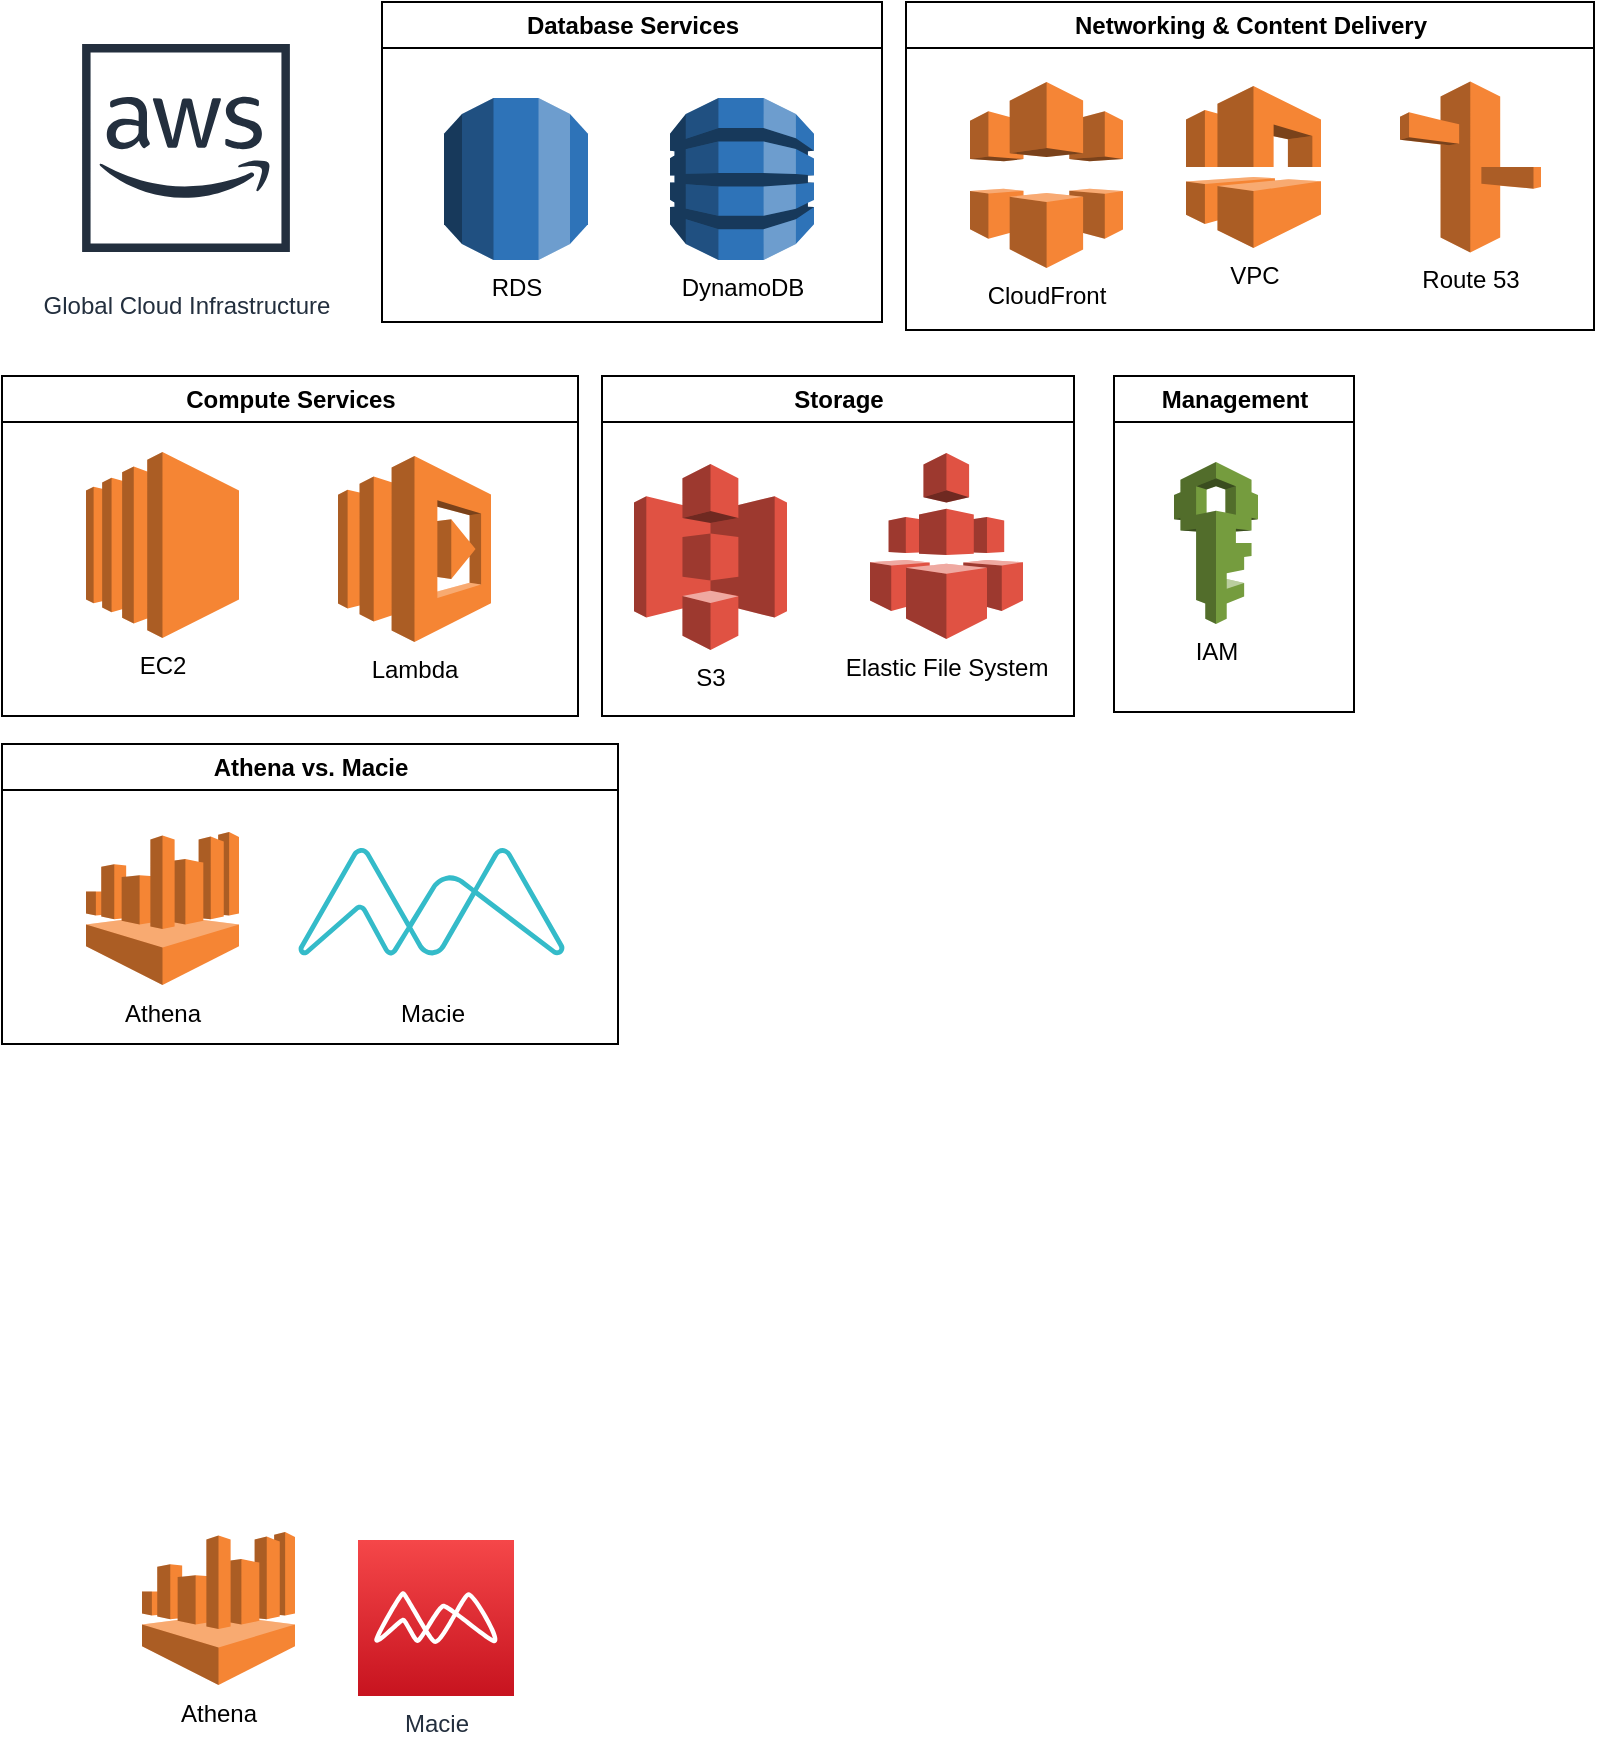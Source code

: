 <mxfile version="20.0.3" type="device" pages="10"><diagram id="g4N0oCwkFkT7qxewQSJN" name="AWS"><mxGraphModel dx="1422" dy="772" grid="0" gridSize="10" guides="1" tooltips="1" connect="1" arrows="1" fold="1" page="1" pageScale="1" pageWidth="850" pageHeight="1100" math="0" shadow="0"><root><mxCell id="0"/><mxCell id="1" parent="0"/><mxCell id="y8fSneac0aJO7haLQj1v-3" value="Networking &amp;amp; Content Delivery" style="swimlane;rounded=0;fontFamily=Helvetica;fontSize=12;fontColor=default;fillColor=none;gradientColor=none;html=1;" parent="1" vertex="1"><mxGeometry x="474" y="24" width="344" height="164" as="geometry"><mxRectangle x="538" y="267" width="211" height="26" as="alternateBounds"/></mxGeometry></mxCell><UserObject label="CloudFront" link="data:page/id,BlqKHv6oDQqikx1qvzH0" id="y8fSneac0aJO7haLQj1v-4"><mxCell style="outlineConnect=0;dashed=0;verticalLabelPosition=bottom;verticalAlign=top;align=center;html=1;shape=mxgraph.aws3.cloudfront;fillColor=#F58536;gradientColor=none;rounded=0;fontFamily=Helvetica;fontSize=12;fontColor=default;" parent="y8fSneac0aJO7haLQj1v-3" vertex="1"><mxGeometry x="32" y="40" width="76.5" height="93" as="geometry"/></mxCell></UserObject><UserObject label="VPC" link="data:page/id,2PMXaUGsAAvPs8_0LfwV" id="OrhXKU8C5kMWmyirEs1M-2"><mxCell style="outlineConnect=0;dashed=0;verticalLabelPosition=bottom;verticalAlign=top;align=center;html=1;shape=mxgraph.aws3.vpc;fillColor=#F58534;gradientColor=none;" parent="y8fSneac0aJO7haLQj1v-3" vertex="1"><mxGeometry x="140" y="42" width="67.5" height="81" as="geometry"/></mxCell></UserObject><mxCell id="oo_U_ErQ7Csq_hcf51TN-1" value="Route 53" style="outlineConnect=0;dashed=0;verticalLabelPosition=bottom;verticalAlign=top;align=center;html=1;shape=mxgraph.aws3.route_53;fillColor=#F58536;gradientColor=none;fontFamily=Helvetica;fontSize=12;fontColor=default;" parent="y8fSneac0aJO7haLQj1v-3" vertex="1"><mxGeometry x="247" y="39.75" width="70.5" height="85.5" as="geometry"/></mxCell><UserObject label="Database Services" link="data:page/id,m-6Jq4R4e-WpC_bq5HKM" id="aaaOjih-PIlaR-qT4jQc-6"><mxCell style="swimlane;fontFamily=Helvetica;fontSize=12;fontColor=default;html=1;" parent="1" vertex="1"><mxGeometry x="212" y="24" width="250" height="160" as="geometry"><mxRectangle x="94" y="452" width="141" height="26" as="alternateBounds"/></mxGeometry></mxCell></UserObject><UserObject label="RDS" id="1pvZy0wDmJ1xIHIeuy4V-1"><mxCell style="outlineConnect=0;dashed=0;verticalLabelPosition=bottom;verticalAlign=top;align=center;html=1;shape=mxgraph.aws3.rds;fillColor=#2E73B8;gradientColor=none;" parent="aaaOjih-PIlaR-qT4jQc-6" vertex="1"><mxGeometry x="31" y="48" width="72" height="81" as="geometry"/></mxCell></UserObject><UserObject label="DynamoDB" id="WSKasKTmZeWhSNLYjZPM-1"><mxCell style="outlineConnect=0;dashed=0;verticalLabelPosition=bottom;verticalAlign=top;align=center;html=1;shape=mxgraph.aws3.dynamo_db;fillColor=#2E73B8;gradientColor=none;fontFamily=Helvetica;fontSize=12;fontColor=default;" parent="aaaOjih-PIlaR-qT4jQc-6" vertex="1"><mxGeometry x="144" y="48" width="72" height="81" as="geometry"/></mxCell></UserObject><mxCell id="gEFHJb9T1h8jvn6G_PKM-2" value="Compute Services" style="swimlane;fontFamily=Helvetica;fontSize=12;fontColor=default;html=1;" parent="1" vertex="1"><mxGeometry x="22" y="211" width="288" height="170" as="geometry"/></mxCell><UserObject label="EC2" link="data:page/id,qrlXNt_7us3KI3_HmokI" id="_Y8awVlVoBUyPaN0zkr--1"><mxCell style="outlineConnect=0;dashed=0;verticalLabelPosition=bottom;verticalAlign=top;align=center;html=1;shape=mxgraph.aws3.ec2;fillColor=#F58534;gradientColor=none;" parent="gEFHJb9T1h8jvn6G_PKM-2" vertex="1"><mxGeometry x="42" y="38" width="76.5" height="93" as="geometry"/></mxCell></UserObject><UserObject label="Lambda" link="data:page/id,qrlXNt_7us3KI3_HmokI" id="y8fSneac0aJO7haLQj1v-1"><mxCell style="outlineConnect=0;dashed=0;verticalLabelPosition=bottom;verticalAlign=top;align=center;html=1;shape=mxgraph.aws3.lambda;fillColor=#F58534;gradientColor=none;rounded=0;fontFamily=Helvetica;fontSize=12;fontColor=default;" parent="gEFHJb9T1h8jvn6G_PKM-2" vertex="1"><mxGeometry x="168" y="40" width="76.5" height="93" as="geometry"/></mxCell></UserObject><UserObject label="Global Cloud Infrastructure" link="data:page/id,eG-T9gngkBtkDU_QO2F8" id="f2oJwdsWrYwYQtBrhnQ4-1"><mxCell style="sketch=0;outlineConnect=0;fontColor=#232F3E;gradientColor=none;strokeColor=#232F3E;fillColor=#ffffff;dashed=0;verticalLabelPosition=bottom;verticalAlign=top;align=center;html=1;fontSize=12;fontStyle=0;aspect=fixed;shape=mxgraph.aws4.resourceIcon;resIcon=mxgraph.aws4.aws_cloud;fontFamily=Helvetica;" parent="1" vertex="1"><mxGeometry x="49" y="32" width="130" height="130" as="geometry"/></mxCell></UserObject><mxCell id="oo_U_ErQ7Csq_hcf51TN-3" value="Management" style="swimlane;fontFamily=Helvetica;fontSize=12;fontColor=default;html=1;" parent="1" vertex="1"><mxGeometry x="578" y="211" width="120" height="168" as="geometry"/></mxCell><UserObject label="IAM" link="data:page/id,AzW-Qjsfigd1hSu0lyFE" id="_Y8awVlVoBUyPaN0zkr--2"><mxCell style="outlineConnect=0;dashed=0;verticalLabelPosition=bottom;verticalAlign=top;align=center;html=1;shape=mxgraph.aws3.iam;fillColor=#759C3E;gradientColor=none;" parent="oo_U_ErQ7Csq_hcf51TN-3" vertex="1"><mxGeometry x="30" y="43" width="42" height="81" as="geometry"/></mxCell></UserObject><mxCell id="oo_U_ErQ7Csq_hcf51TN-5" value="Storage" style="swimlane;fontFamily=Helvetica;fontSize=12;fontColor=default;html=1;" parent="1" vertex="1"><mxGeometry x="322" y="211" width="236" height="170" as="geometry"/></mxCell><UserObject label="S3" link="data:page/id,cy3ZAscBS7-Xr26Mg8VH" id="_Y8awVlVoBUyPaN0zkr--3"><mxCell style="outlineConnect=0;dashed=0;verticalLabelPosition=bottom;verticalAlign=top;align=center;html=1;shape=mxgraph.aws3.s3;fillColor=#E05243;gradientColor=none;" parent="oo_U_ErQ7Csq_hcf51TN-5" vertex="1"><mxGeometry x="16" y="44" width="76.5" height="93" as="geometry"/></mxCell></UserObject><UserObject label="Elastic File System" link="data:page/id,mfCYWMntzsoT-UDgO1zM" id="OrhXKU8C5kMWmyirEs1M-1"><mxCell style="outlineConnect=0;dashed=0;verticalLabelPosition=bottom;verticalAlign=top;align=center;html=1;shape=mxgraph.aws3.efs;fillColor=#E05243;gradientColor=none;" parent="oo_U_ErQ7Csq_hcf51TN-5" vertex="1"><mxGeometry x="134" y="38.5" width="76.5" height="93" as="geometry"/></mxCell></UserObject><mxCell id="rGZ2SmNa1eMpOFlzn31O-1" value="Athena" style="outlineConnect=0;dashed=0;verticalLabelPosition=bottom;verticalAlign=top;align=center;html=1;shape=mxgraph.aws3.athena;fillColor=#F58534;gradientColor=none;labelBackgroundColor=none;fontSize=12;fontColor=default;strokeColor=default;strokeWidth=1;" parent="1" vertex="1"><mxGeometry x="92" y="789" width="76.5" height="76.5" as="geometry"/></mxCell><mxCell id="rGZ2SmNa1eMpOFlzn31O-4" value="Macie" style="sketch=0;points=[[0,0,0],[0.25,0,0],[0.5,0,0],[0.75,0,0],[1,0,0],[0,1,0],[0.25,1,0],[0.5,1,0],[0.75,1,0],[1,1,0],[0,0.25,0],[0,0.5,0],[0,0.75,0],[1,0.25,0],[1,0.5,0],[1,0.75,0]];outlineConnect=0;fontColor=#232F3E;gradientColor=#F54749;gradientDirection=north;fillColor=#C7131F;strokeColor=#ffffff;dashed=0;verticalLabelPosition=bottom;verticalAlign=top;align=center;html=1;fontSize=12;fontStyle=0;aspect=fixed;shape=mxgraph.aws4.resourceIcon;resIcon=mxgraph.aws4.macie;labelBackgroundColor=none;" parent="1" vertex="1"><mxGeometry x="200" y="793" width="78" height="78" as="geometry"/></mxCell><UserObject label="Athena vs. Macie" link="data:page/id,k_70PLAjKS84uvKC4Hfq" id="0UyQYhmX4IOWlKFn42EI-1"><mxCell style="swimlane;labelBackgroundColor=none;fontSize=12;fontColor=default;strokeColor=default;strokeWidth=1;fillColor=none;gradientColor=none;html=1;" parent="1" vertex="1"><mxGeometry x="22" y="395" width="308" height="150" as="geometry"/></mxCell></UserObject><mxCell id="0UyQYhmX4IOWlKFn42EI-2" value="Athena" style="outlineConnect=0;dashed=0;verticalLabelPosition=bottom;verticalAlign=top;align=center;html=1;shape=mxgraph.aws3.athena;fillColor=#F58534;gradientColor=none;labelBackgroundColor=none;fontSize=12;fontColor=default;strokeColor=default;strokeWidth=1;" parent="0UyQYhmX4IOWlKFn42EI-1" vertex="1"><mxGeometry x="42" y="44" width="76.5" height="76.5" as="geometry"/></mxCell><mxCell id="0UyQYhmX4IOWlKFn42EI-3" value="Macie" style="outlineConnect=0;dashed=0;verticalLabelPosition=bottom;verticalAlign=top;align=center;html=1;shape=mxgraph.aws3.macie;fillColor=#34BBC9;gradientColor=none;pointerEvents=1;labelBackgroundColor=none;fontSize=12;fontColor=default;strokeColor=default;strokeWidth=1;spacingTop=15;" parent="0UyQYhmX4IOWlKFn42EI-1" vertex="1"><mxGeometry x="148" y="52" width="133.5" height="54" as="geometry"/></mxCell></root></mxGraphModel></diagram><diagram id="k_70PLAjKS84uvKC4Hfq" name="AthenaVsMacie"><mxGraphModel dx="1422" dy="772" grid="0" gridSize="10" guides="1" tooltips="1" connect="1" arrows="1" fold="1" page="1" pageScale="1" pageWidth="1100" pageHeight="850" math="0" shadow="0"><root><mxCell id="0"/><mxCell id="1" parent="0"/><mxCell id="237QymdLESPnv3VHKiM8-1" value="" style="outlineConnect=0;dashed=0;verticalLabelPosition=bottom;verticalAlign=top;align=center;html=1;shape=mxgraph.aws3.macie;fillColor=#34BBC9;gradientColor=none;pointerEvents=1;labelBackgroundColor=none;fontSize=12;fontColor=default;strokeColor=default;strokeWidth=1;" parent="1" vertex="1"><mxGeometry x="393" y="26" width="133.5" height="54" as="geometry"/></mxCell><mxCell id="237QymdLESPnv3VHKiM8-2" value="" style="outlineConnect=0;dashed=0;verticalLabelPosition=bottom;verticalAlign=top;align=center;html=1;shape=mxgraph.aws3.athena;fillColor=#F58534;gradientColor=none;labelBackgroundColor=none;fontSize=12;fontColor=default;strokeColor=default;strokeWidth=1;" parent="1" vertex="1"><mxGeometry x="23" y="15" width="76.5" height="76.5" as="geometry"/></mxCell><mxCell id="237QymdLESPnv3VHKiM8-3" value="Athena" style="text;strokeColor=none;fillColor=none;html=1;fontSize=24;fontStyle=1;verticalAlign=middle;align=left;fontFamily=Helvetica;fontColor=default;labelBackgroundColor=none;" parent="1" vertex="1"><mxGeometry x="115" y="9" width="100" height="40" as="geometry"/></mxCell><mxCell id="237QymdLESPnv3VHKiM8-5" value="Macie" style="text;strokeColor=none;fillColor=none;html=1;fontSize=24;fontStyle=1;verticalAlign=middle;align=left;fontFamily=Helvetica;fontColor=default;labelBackgroundColor=none;" parent="1" vertex="1"><mxGeometry x="549" y="23" width="100" height="40" as="geometry"/></mxCell><mxCell id="Oh-HxOx70RTxXYybpMUg-1" value="Interactive Query Service&lt;br&gt;Enables you to analyze and query data located in S3 using standard SQL" style="text;html=1;strokeColor=none;fillColor=none;align=left;verticalAlign=middle;whiteSpace=wrap;rounded=0;fontSize=12;fontColor=default;" parent="1" vertex="1"><mxGeometry x="115" y="43" width="242" height="68" as="geometry"/></mxCell><mxCell id="Oh-HxOx70RTxXYybpMUg-2" value="&lt;ul&gt;&lt;li&gt;Serverless&lt;/li&gt;&lt;li&gt;No provisioning&lt;/li&gt;&lt;li&gt;Pay per query or TB scanned&lt;/li&gt;&lt;li&gt;No need to set up complex Extract/Transform/Load (ETL) processes&lt;/li&gt;&lt;li&gt;Works directly with data stored in S3&lt;/li&gt;&lt;/ul&gt;" style="text;strokeColor=none;fillColor=none;html=1;whiteSpace=wrap;verticalAlign=middle;overflow=hidden;labelBackgroundColor=none;fontSize=12;fontColor=default;" parent="1" vertex="1"><mxGeometry x="95" y="95" width="274" height="120" as="geometry"/></mxCell><mxCell id="9iJyCHRV_7fhEpnGDvMX-1" value="Used For..." style="text;strokeColor=none;fillColor=none;html=1;fontSize=17;fontStyle=1;verticalAlign=middle;align=left;fontFamily=Helvetica;fontColor=default;labelBackgroundColor=none;" parent="1" vertex="1"><mxGeometry x="92" y="217" width="72" height="40" as="geometry"/></mxCell><mxCell id="9iJyCHRV_7fhEpnGDvMX-2" value="&lt;ul&gt;&lt;li&gt;Query logs in S3 or ELB&lt;/li&gt;&lt;li&gt;Generate business reports on S3 data&lt;/li&gt;&lt;li&gt;Analyze S3 cost and usage reports&lt;/li&gt;&lt;li&gt;Run queries on clic-stream data&lt;/li&gt;&lt;/ul&gt;" style="text;strokeColor=none;fillColor=none;html=1;whiteSpace=wrap;verticalAlign=middle;overflow=hidden;labelBackgroundColor=none;fontSize=12;fontColor=default;" parent="1" vertex="1"><mxGeometry x="69" y="235" width="260" height="98" as="geometry"/></mxCell><mxCell id="9iJyCHRV_7fhEpnGDvMX-7" value="" style="shape=image;html=1;verticalAlign=top;verticalLabelPosition=bottom;labelBackgroundColor=#ffffff;imageAspect=0;aspect=fixed;image=https://cdn0.iconfinder.com/data/icons/analytic-investment-and-balanced-scorecard/512/199_license_to_work_license_card_identity_card_id-128.png;fontSize=12;fontColor=default;strokeColor=default;strokeWidth=1;fillColor=none;gradientColor=none;" parent="1" vertex="1"><mxGeometry x="393" y="187" width="128" height="128" as="geometry"/></mxCell><mxCell id="9iJyCHRV_7fhEpnGDvMX-9" value="Personally Identifiable Information (PII)" style="text;strokeColor=none;fillColor=none;html=1;fontSize=24;fontStyle=1;verticalAlign=middle;align=left;fontFamily=Helvetica;fontColor=default;labelBackgroundColor=none;" parent="1" vertex="1"><mxGeometry x="529" y="215" width="100" height="40" as="geometry"/></mxCell><mxCell id="9iJyCHRV_7fhEpnGDvMX-10" value="Similar to PHI" style="text;html=1;strokeColor=none;fillColor=none;align=left;verticalAlign=middle;whiteSpace=wrap;rounded=0;fontSize=12;fontColor=default;" parent="1" vertex="1"><mxGeometry x="529" y="249" width="104" height="30" as="geometry"/></mxCell><mxCell id="9iJyCHRV_7fhEpnGDvMX-11" value="Security Service&lt;br&gt;Uses Machine Learning and Natural Language Processing and Artificial Intelligence to identify PII" style="text;html=1;strokeColor=none;fillColor=none;align=left;verticalAlign=middle;whiteSpace=wrap;rounded=0;fontSize=12;fontColor=default;" parent="1" vertex="1"><mxGeometry x="553" y="63" width="432" height="46" as="geometry"/></mxCell><mxCell id="9iJyCHRV_7fhEpnGDvMX-12" value="&lt;ul&gt;&lt;li&gt;Dashboards, reporting, and alerts&lt;/li&gt;&lt;li&gt;Can also analyze CloudTrail logs for suspicious API activity&lt;/li&gt;&lt;li&gt;Greate for PCI-DSS and preventing identity theft&lt;/li&gt;&lt;/ul&gt;" style="text;strokeColor=none;fillColor=none;html=1;whiteSpace=wrap;verticalAlign=middle;overflow=hidden;labelBackgroundColor=none;fontSize=12;fontColor=default;" parent="1" vertex="1"><mxGeometry x="531" y="111" width="446" height="70" as="geometry"/></mxCell><mxCell id="AQti6cdP0NWp8uIERFgR-1" value="" style="rounded=0;whiteSpace=wrap;html=1;labelBackgroundColor=none;fontSize=12;fontColor=default;strokeColor=default;strokeWidth=1;fillColor=#33FFFF;gradientColor=none;opacity=20;align=left;" parent="1" vertex="1"><mxGeometry x="115" y="53" width="146" height="16" as="geometry"/></mxCell><mxCell id="AQti6cdP0NWp8uIERFgR-2" value="" style="rounded=0;whiteSpace=wrap;html=1;labelBackgroundColor=none;fontSize=12;fontColor=default;strokeColor=default;strokeWidth=1;fillColor=#33FFFF;gradientColor=none;opacity=20;align=left;" parent="1" vertex="1"><mxGeometry x="133" y="111" width="64" height="16" as="geometry"/></mxCell><mxCell id="AQti6cdP0NWp8uIERFgR-3" value="" style="rounded=0;whiteSpace=wrap;html=1;labelBackgroundColor=none;fontSize=12;fontColor=default;strokeColor=default;strokeWidth=1;fillColor=#33FFFF;gradientColor=none;opacity=20;align=left;" parent="1" vertex="1"><mxGeometry x="111" y="255" width="134" height="16" as="geometry"/></mxCell><mxCell id="AQti6cdP0NWp8uIERFgR-4" value="" style="rounded=0;whiteSpace=wrap;html=1;labelBackgroundColor=none;fontSize=12;fontColor=default;strokeColor=default;strokeWidth=1;fillColor=#33FFFF;gradientColor=none;opacity=20;align=left;" parent="1" vertex="1"><mxGeometry x="217" y="85" width="90" height="14" as="geometry"/></mxCell><mxCell id="AQti6cdP0NWp8uIERFgR-5" value="" style="rounded=0;whiteSpace=wrap;html=1;labelBackgroundColor=none;fontSize=12;fontColor=default;strokeColor=default;strokeWidth=1;fillColor=#33FFFF;gradientColor=none;opacity=20;align=left;" parent="1" vertex="1"><mxGeometry x="547" y="63" width="414" height="110" as="geometry"/></mxCell></root></mxGraphModel></diagram><diagram id="eG-T9gngkBtkDU_QO2F8" name="Global Cloud Infrastructure"><mxGraphModel dx="1422" dy="772" grid="0" gridSize="10" guides="1" tooltips="1" connect="1" arrows="1" fold="1" page="1" pageScale="1" pageWidth="4681" pageHeight="3300" math="0" shadow="0"><root><mxCell id="0"/><mxCell id="1" parent="0"/><mxCell id="Tj9o5Ir18rWelxiNp1H--2" value="" style="rounded=1;whiteSpace=wrap;html=1;labelBackgroundColor=none;fontSize=12;fontColor=default;strokeColor=default;strokeWidth=1;fillColor=none;gradientColor=none;" parent="1" vertex="1"><mxGeometry x="519" y="107" width="530" height="323" as="geometry"/></mxCell><mxCell id="war_XrAgPHkDrMQoebAG-1" value="" style="sketch=0;outlineConnect=0;fontColor=#232F3E;gradientColor=none;strokeColor=#232F3E;fillColor=#ffffff;dashed=0;verticalLabelPosition=bottom;verticalAlign=top;align=center;html=1;fontSize=12;fontStyle=0;aspect=fixed;shape=mxgraph.aws4.resourceIcon;resIcon=mxgraph.aws4.aws_cloud;fontFamily=Helvetica;" parent="1" vertex="1"><mxGeometry x="18" y="30" width="108" height="108" as="geometry"/></mxCell><mxCell id="war_XrAgPHkDrMQoebAG-3" value="Global Cloud Infrastructure" style="text;strokeColor=none;fillColor=none;html=1;fontSize=24;fontStyle=1;verticalAlign=middle;align=left;fontFamily=Helvetica;fontColor=default;" parent="1" vertex="1"><mxGeometry x="141" y="50" width="334" height="40" as="geometry"/></mxCell><mxCell id="war_XrAgPHkDrMQoebAG-4" value="Physical location around the world" style="text;html=1;strokeColor=none;fillColor=none;align=center;verticalAlign=middle;whiteSpace=wrap;rounded=0;fontFamily=Helvetica;fontSize=12;fontColor=default;" parent="1" vertex="1"><mxGeometry x="145" y="225" width="250" height="46" as="geometry"/></mxCell><mxCell id="war_XrAgPHkDrMQoebAG-5" value="Region" style="text;strokeColor=none;fillColor=none;html=1;fontSize=24;fontStyle=1;verticalAlign=middle;align=left;fontFamily=Helvetica;fontColor=default;" parent="1" vertex="1"><mxGeometry x="149" y="182" width="100" height="40" as="geometry"/></mxCell><mxCell id="war_XrAgPHkDrMQoebAG-8" value="Availability Zone" style="text;strokeColor=none;fillColor=none;html=1;fontSize=24;fontStyle=1;verticalAlign=middle;align=left;fontFamily=Helvetica;fontColor=default;" parent="1" vertex="1"><mxGeometry x="169" y="292" width="270" height="38" as="geometry"/></mxCell><mxCell id="69yKGUfWOQXUg6cTKmFX-1" value="Engineered to be isolated from failures." style="text;html=1;strokeColor=none;fillColor=none;align=center;verticalAlign=middle;whiteSpace=wrap;rounded=0;fontFamily=Helvetica;fontSize=12;fontColor=default;" parent="1" vertex="1"><mxGeometry x="169" y="315" width="234" height="49" as="geometry"/></mxCell><mxCell id="8G_PFFybMRg-M5RVW1Hq-2" value="Region" style="rounded=1;arcSize=10;dashed=1;fillColor=none;gradientColor=none;dashPattern=1 1;strokeWidth=2;labelBackgroundColor=none;fontSize=12;fontColor=default;html=1;labelPosition=center;verticalLabelPosition=bottom;align=center;verticalAlign=top;spacingBottom=10;spacingTop=-25;fontStyle=1" parent="1" vertex="1"><mxGeometry x="555" y="147" width="456" height="252" as="geometry"/></mxCell><mxCell id="8G_PFFybMRg-M5RVW1Hq-4" value="" style="rounded=1;arcSize=10;dashed=1;fillColor=none;gradientColor=none;dashPattern=1 1;strokeWidth=2;labelBackgroundColor=none;fontSize=12;fontColor=default;html=1;" parent="1" vertex="1"><mxGeometry x="26.25" y="186.25" width="111.75" height="63.75" as="geometry"/></mxCell><mxCell id="8G_PFFybMRg-M5RVW1Hq-5" value="" style="rounded=1;arcSize=10;dashed=1;strokeColor=#F59D56;fillColor=none;gradientColor=none;dashPattern=8 4;strokeWidth=2;labelBackgroundColor=none;fontSize=12;fontColor=default;html=1;" parent="1" vertex="1"><mxGeometry x="29" y="271" width="112" height="73.75" as="geometry"/></mxCell><mxCell id="EezGDEKUuQW1GE2DQZVL-1" value="Availability Zone" style="rounded=1;arcSize=10;dashed=1;strokeColor=#F59D56;fillColor=none;gradientColor=none;dashPattern=8 4;strokeWidth=2;labelBackgroundColor=none;fontSize=12;fontColor=default;html=1;labelPosition=center;verticalLabelPosition=bottom;align=center;verticalAlign=top;spacingTop=-25;fontStyle=1" parent="1" vertex="1"><mxGeometry x="586" y="177" width="182" height="186" as="geometry"/></mxCell><mxCell id="Tj9o5Ir18rWelxiNp1H--1" value="AWS" style="html=1;verticalLabelPosition=middle;align=left;labelBackgroundColor=none;verticalAlign=bottom;strokeWidth=2;strokeColor=#FF8000;shadow=0;dashed=0;shape=mxgraph.ios7.icons.cloud;fontSize=23;fontColor=#FFFFFF;fillColor=#FF9933;gradientColor=none;labelPosition=center;fontStyle=1;spacingLeft=11;" parent="1" vertex="1"><mxGeometry x="541" y="57" width="124" height="72" as="geometry"/></mxCell><mxCell id="Tj9o5Ir18rWelxiNp1H--3" value="Availability Zone" style="rounded=1;arcSize=10;dashed=1;strokeColor=#F59D56;fillColor=none;gradientColor=none;dashPattern=8 4;strokeWidth=2;labelBackgroundColor=none;fontSize=12;fontColor=default;html=1;labelPosition=center;verticalLabelPosition=bottom;align=center;verticalAlign=top;spacingTop=-25;fontStyle=1" parent="1" vertex="1"><mxGeometry x="800" y="175.5" width="182" height="186" as="geometry"/></mxCell><mxCell id="Tj9o5Ir18rWelxiNp1H--4" value="Data Center" style="verticalLabelPosition=bottom;html=1;verticalAlign=top;strokeWidth=1;align=center;outlineConnect=0;dashed=0;outlineConnect=0;shape=mxgraph.aws3d.dataCenter;strokeColor=#5E5E5E;aspect=fixed;labelBackgroundColor=none;fontSize=12;fontColor=default;fillColor=none;gradientColor=none;" parent="1" vertex="1"><mxGeometry x="600.9" y="226" width="64.1" height="74" as="geometry"/></mxCell><mxCell id="Tj9o5Ir18rWelxiNp1H--5" value="Data Center" style="verticalLabelPosition=bottom;html=1;verticalAlign=top;strokeWidth=1;align=center;outlineConnect=0;dashed=0;outlineConnect=0;shape=mxgraph.aws3d.dataCenter;strokeColor=#5E5E5E;aspect=fixed;labelBackgroundColor=none;fontSize=12;fontColor=default;fillColor=none;gradientColor=none;" parent="1" vertex="1"><mxGeometry x="683.9" y="224" width="64.1" height="74" as="geometry"/></mxCell><mxCell id="Tj9o5Ir18rWelxiNp1H--6" value="Data Center" style="verticalLabelPosition=bottom;html=1;verticalAlign=top;strokeWidth=1;align=center;outlineConnect=0;dashed=0;outlineConnect=0;shape=mxgraph.aws3d.dataCenter;strokeColor=#5E5E5E;aspect=fixed;labelBackgroundColor=none;fontSize=12;fontColor=default;fillColor=none;gradientColor=none;" parent="1" vertex="1"><mxGeometry x="819" y="222" width="64.1" height="74" as="geometry"/></mxCell><mxCell id="Tj9o5Ir18rWelxiNp1H--7" value="Data Center" style="verticalLabelPosition=bottom;html=1;verticalAlign=top;strokeWidth=1;align=center;outlineConnect=0;dashed=0;outlineConnect=0;shape=mxgraph.aws3d.dataCenter;strokeColor=#5E5E5E;aspect=fixed;labelBackgroundColor=none;fontSize=12;fontColor=default;fillColor=none;gradientColor=none;" parent="1" vertex="1"><mxGeometry x="902" y="222" width="64.1" height="74" as="geometry"/></mxCell></root></mxGraphModel></diagram><diagram id="AzW-Qjsfigd1hSu0lyFE" name="IAM"><mxGraphModel dx="1422" dy="772" grid="0" gridSize="10" guides="1" tooltips="1" connect="1" arrows="1" fold="1" page="1" pageScale="1" pageWidth="1100" pageHeight="850" math="0" shadow="0"><root><mxCell id="0"/><mxCell id="1" parent="0"/><UserObject label="" id="eAIg7NNL1TxC2qWUEAUw-1"><mxCell style="outlineConnect=0;dashed=0;verticalLabelPosition=bottom;verticalAlign=top;align=center;html=1;shape=mxgraph.aws3.iam;fillColor=#759C3E;gradientColor=none;" parent="1" vertex="1"><mxGeometry x="30" y="22" width="42" height="81" as="geometry"/></mxCell></UserObject><mxCell id="eAIg7NNL1TxC2qWUEAUw-3" value="Identity Access Management (IAM)" style="text;strokeColor=none;fillColor=none;html=1;fontSize=24;fontStyle=1;verticalAlign=middle;align=center;fontFamily=Helvetica;fontColor=default;" parent="1" vertex="1"><mxGeometry x="148" y="42.5" width="360" height="40" as="geometry"/></mxCell><mxCell id="KSiDaCIJTFUyMGucjKAM-1" value="IAM Roles" style="outlineConnect=0;dashed=0;verticalLabelPosition=bottom;verticalAlign=top;align=center;html=1;shape=mxgraph.aws3.role;fillColor=#759C3E;gradientColor=none;labelBackgroundColor=none;fontSize=17;fontColor=default;strokeColor=#E6E6E6;strokeWidth=1;fontStyle=1" parent="1" vertex="1"><mxGeometry x="661" y="335" width="94.5" height="79.5" as="geometry"/></mxCell><mxCell id="KSiDaCIJTFUyMGucjKAM-3" value="IAM Group" style="sketch=0;outlineConnect=0;fontColor=#232F3E;gradientColor=none;fillColor=#232F3D;strokeColor=none;dashed=0;verticalLabelPosition=bottom;verticalAlign=top;align=center;html=1;fontSize=17;fontStyle=1;aspect=fixed;pointerEvents=1;shape=mxgraph.aws4.users;labelBackgroundColor=none;" parent="1" vertex="1"><mxGeometry x="1003" y="97.5" width="78" height="78" as="geometry"/></mxCell><mxCell id="KSiDaCIJTFUyMGucjKAM-4" value="IAM User" style="sketch=0;outlineConnect=0;fontColor=#232F3E;gradientColor=none;fillColor=#232F3D;strokeColor=none;dashed=0;verticalLabelPosition=bottom;verticalAlign=top;align=center;html=1;fontSize=17;fontStyle=1;aspect=fixed;pointerEvents=1;shape=mxgraph.aws4.user;labelBackgroundColor=none;" parent="1" vertex="1"><mxGeometry x="380" y="95" width="78" height="78" as="geometry"/></mxCell><mxCell id="KSiDaCIJTFUyMGucjKAM-5" value="IAM Policy" style="sketch=0;outlineConnect=0;fontColor=#232F3E;gradientColor=none;fillColor=#3F8624;strokeColor=none;dashed=0;verticalLabelPosition=bottom;verticalAlign=top;align=center;html=1;fontSize=17;fontStyle=1;aspect=fixed;pointerEvents=1;shape=mxgraph.aws4.policy;labelBackgroundColor=none;" parent="1" vertex="1"><mxGeometry x="657" y="89" width="119.91" height="103" as="geometry"/></mxCell><mxCell id="KSiDaCIJTFUyMGucjKAM-12" value="AWS" style="html=1;verticalLabelPosition=middle;align=left;labelBackgroundColor=none;verticalAlign=bottom;strokeWidth=2;strokeColor=#FF8000;shadow=0;dashed=0;shape=mxgraph.ios7.icons.cloud;fontSize=31;fontColor=#FFFFFF;fillColor=#FF9933;gradientColor=none;labelPosition=center;fontStyle=1;spacingLeft=11;" parent="1" vertex="1"><mxGeometry x="964" y="301" width="126" height="84" as="geometry"/></mxCell><mxCell id="Yf6LWmkdg2uzDc8wmuwz-1" value="IAM User" style="sketch=0;outlineConnect=0;fontColor=#232F3E;gradientColor=none;fillColor=#232F3D;strokeColor=none;dashed=0;verticalLabelPosition=bottom;verticalAlign=top;align=center;html=1;fontSize=17;fontStyle=1;aspect=fixed;pointerEvents=1;shape=mxgraph.aws4.user;labelBackgroundColor=none;" parent="1" vertex="1"><mxGeometry x="391" y="333" width="78" height="78" as="geometry"/></mxCell><mxCell id="Yf6LWmkdg2uzDc8wmuwz-2" value="Assigned" style="html=1;shadow=0;dashed=0;align=center;verticalAlign=middle;shape=mxgraph.arrows2.arrow;dy=0.6;dx=40;flipH=1;notch=0;labelBackgroundColor=none;fontSize=23;fontColor=default;strokeColor=default;strokeWidth=1;fillColor=#FFFF00;gradientColor=none;labelPosition=center;verticalLabelPosition=middle;spacingTop=7;" parent="1" vertex="1"><mxGeometry x="464" y="97.5" width="176" height="86" as="geometry"/></mxCell><mxCell id="Yf6LWmkdg2uzDc8wmuwz-3" value="Assigned" style="html=1;shadow=0;dashed=0;align=center;verticalAlign=middle;shape=mxgraph.arrows2.arrow;dy=0.6;dx=40;notch=0;labelBackgroundColor=none;fontSize=23;fontColor=default;strokeColor=default;strokeWidth=1;fillColor=#FFFF00;gradientColor=none;" parent="1" vertex="1"><mxGeometry x="802" y="104" width="168" height="92" as="geometry"/></mxCell><mxCell id="Yf6LWmkdg2uzDc8wmuwz-4" value="AWS Resources" style="text;html=1;strokeColor=none;fillColor=none;align=left;verticalAlign=middle;whiteSpace=wrap;rounded=0;fontSize=17;fontColor=default;fontStyle=1" parent="1" vertex="1"><mxGeometry x="978" y="399" width="114" height="36" as="geometry"/></mxCell><mxCell id="Yf6LWmkdg2uzDc8wmuwz-5" value="Assumed" style="html=1;shadow=0;dashed=0;align=center;verticalAlign=middle;shape=mxgraph.arrows2.arrow;dy=0.6;dx=40;flipH=1;notch=0;labelBackgroundColor=none;fontSize=23;fontColor=default;strokeColor=default;strokeWidth=1;fillColor=#FFFF00;gradientColor=none;labelPosition=center;verticalLabelPosition=middle;spacingTop=7;" parent="1" vertex="1"><mxGeometry x="474" y="331.75" width="176" height="86" as="geometry"/></mxCell><mxCell id="Yf6LWmkdg2uzDc8wmuwz-6" value="Assumed" style="html=1;shadow=0;dashed=0;align=center;verticalAlign=middle;shape=mxgraph.arrows2.arrow;dy=0.6;dx=40;notch=0;labelBackgroundColor=none;fontSize=23;fontColor=default;strokeColor=default;strokeWidth=1;fillColor=#FFFF00;gradientColor=none;" parent="1" vertex="1"><mxGeometry x="780" y="322.5" width="168" height="92" as="geometry"/></mxCell><mxCell id="Yf6LWmkdg2uzDc8wmuwz-7" value="Assigned" style="html=1;shadow=0;dashed=0;align=left;verticalAlign=middle;shape=mxgraph.arrows2.arrow;dy=0.6;dx=40;direction=south;notch=0;labelBackgroundColor=none;fontSize=23;fontColor=default;strokeColor=default;strokeWidth=1;fillColor=#FFFF00;gradientColor=none;labelPosition=right;verticalLabelPosition=middle;fontStyle=0" parent="1" vertex="1"><mxGeometry x="665" y="219" width="70" height="100" as="geometry"/></mxCell><mxCell id="Yf6LWmkdg2uzDc8wmuwz-12" value="Key Features" style="text;strokeColor=none;fillColor=none;html=1;fontSize=17;fontStyle=1;verticalAlign=middle;align=left;fontFamily=Helvetica;fontColor=default;labelBackgroundColor=none;" parent="1" vertex="1"><mxGeometry x="44" y="126" width="72" height="40" as="geometry"/></mxCell><mxCell id="ZRS6wE6QIL_66cYx_uMT-1" value="&lt;ul style=&quot;font-size: 12px;&quot;&gt;&lt;li style=&quot;font-size: 12px;&quot;&gt;Centralized control over your AWS account&lt;/li&gt;&lt;li style=&quot;font-size: 12px;&quot;&gt;Shared Access to your AWS account&lt;/li&gt;&lt;li style=&quot;font-size: 12px;&quot;&gt;Granular permissions&lt;/li&gt;&lt;li style=&quot;font-size: 12px;&quot;&gt;Identity Federation (Active Directory, Facebook. Linkedin, etc.)&lt;/li&gt;&lt;li style=&quot;font-size: 12px;&quot;&gt;MFA&lt;/li&gt;&lt;li style=&quot;font-size: 12px;&quot;&gt;Provide temporary access to users/devices and services when necessary&lt;/li&gt;&lt;li style=&quot;font-size: 12px;&quot;&gt;Allows you to set up your own password rotation policy&lt;/li&gt;&lt;li style=&quot;font-size: 12px;&quot;&gt;Integrates with many different AWS services&lt;/li&gt;&lt;li style=&quot;font-size: 12px;&quot;&gt;Supports PCI DSS Compliance&lt;/li&gt;&lt;/ul&gt;" style="text;strokeColor=none;fillColor=none;html=1;whiteSpace=wrap;verticalAlign=middle;overflow=hidden;labelBackgroundColor=none;fontSize=12;fontColor=default;" parent="1" vertex="1"><mxGeometry x="15" y="138" width="344" height="210" as="geometry"/></mxCell></root></mxGraphModel></diagram><diagram id="cy3ZAscBS7-Xr26Mg8VH" name="S3"><mxGraphModel dx="1422" dy="772" grid="0" gridSize="10" guides="1" tooltips="1" connect="1" arrows="1" fold="1" page="1" pageScale="1" pageWidth="1100" pageHeight="850" math="0" shadow="0"><root><mxCell id="0"/><mxCell id="1" parent="0"/><mxCell id="HrjTg5_mkhO2L3v73yak-1" value="On Prem Data Center" style="rounded=1;arcSize=10;dashed=1;fillColor=none;gradientColor=none;dashPattern=1 1;strokeWidth=2;labelBackgroundColor=none;fontSize=12;fontColor=default;html=1;labelPosition=center;verticalLabelPosition=bottom;align=center;verticalAlign=top;spacingBottom=10;spacingTop=-25;" vertex="1" parent="1"><mxGeometry x="1673" y="358" width="432" height="410" as="geometry"/></mxCell><mxCell id="Jio_eNOENT-_UUjmbCyI-1" value="Region" style="rounded=1;arcSize=10;dashed=1;fillColor=none;gradientColor=none;dashPattern=1 1;strokeWidth=2;labelBackgroundColor=none;fontSize=12;fontColor=default;html=1;labelPosition=center;verticalLabelPosition=bottom;align=center;verticalAlign=top;spacingBottom=10;spacingTop=-25;" vertex="1" parent="1"><mxGeometry x="2319.75" y="358" width="380" height="428" as="geometry"/></mxCell><UserObject label="" id="uu1kima8d52mU0sqaqbY-1"><mxCell style="outlineConnect=0;dashed=0;verticalLabelPosition=bottom;verticalAlign=top;align=center;html=1;shape=mxgraph.aws3.s3;fillColor=#E05243;gradientColor=none;" parent="1" vertex="1"><mxGeometry x="22" y="26" width="76.5" height="93" as="geometry"/></mxCell></UserObject><mxCell id="uu1kima8d52mU0sqaqbY-4" value="Simple Storage Service (S3)" style="text;strokeColor=none;fillColor=none;html=1;fontSize=24;fontStyle=1;verticalAlign=middle;align=left;fontFamily=Helvetica;fontColor=default;" parent="1" vertex="1"><mxGeometry x="135" y="49" width="100" height="40" as="geometry"/></mxCell><mxCell id="VDySA4cvixmCOwY0uZgX-1" value="&lt;ul&gt;&lt;li&gt;Object based (Just files)&lt;/li&gt;&lt;li&gt;Files can be 0 Bytes to 5 TB&lt;/li&gt;&lt;li&gt;Unlimited storage&lt;/li&gt;&lt;li&gt;Files are stored in buckets&lt;/li&gt;&lt;li&gt;S3 is a universal namespace - names must be globally unique&lt;/li&gt;&lt;ul&gt;&lt;li&gt;https://acloudguru.s3.amazonaws.com&lt;/li&gt;&lt;li&gt;https://acloudguru.us-east-1.amazonaws.com&lt;/li&gt;&lt;/ul&gt;&lt;li&gt;Not suitable to install an operation system or database on&lt;/li&gt;&lt;li&gt;Success uploads respond with &lt;b&gt;200 OK&lt;/b&gt;&lt;/li&gt;&lt;li&gt;You can turn on &lt;b&gt;MFA Delete&lt;/b&gt;&lt;/li&gt;&lt;/ul&gt;" style="text;strokeColor=none;fillColor=none;html=1;whiteSpace=wrap;verticalAlign=middle;overflow=hidden;align=left;" parent="1" vertex="1"><mxGeometry x="10" y="547" width="440" height="166" as="geometry"/></mxCell><mxCell id="VDySA4cvixmCOwY0uZgX-2" value="Exam Tips" style="text;strokeColor=none;fillColor=none;html=1;fontSize=24;fontStyle=1;verticalAlign=middle;align=left;fontFamily=Helvetica;fontColor=default;" parent="1" vertex="1"><mxGeometry x="43" y="519" width="100" height="40" as="geometry"/></mxCell><mxCell id="VDySA4cvixmCOwY0uZgX-3" value="Key Fundamentals" style="text;strokeColor=none;fillColor=none;html=1;fontSize=24;fontStyle=1;verticalAlign=middle;align=left;fontFamily=Helvetica;fontColor=default;" parent="1" vertex="1"><mxGeometry x="453" y="525" width="100" height="40" as="geometry"/></mxCell><mxCell id="VDySA4cvixmCOwY0uZgX-4" value="&lt;ul&gt;&lt;li&gt;Key&lt;br&gt;&lt;/li&gt;&lt;li&gt;Value&lt;/li&gt;&lt;li&gt;Version ID&lt;/li&gt;&lt;li&gt;Metadata&lt;/li&gt;&lt;li&gt;Subresources:&lt;/li&gt;&lt;ul&gt;&lt;li&gt;Access Control Lists&lt;/li&gt;&lt;li&gt;Torrent&lt;/li&gt;&lt;/ul&gt;&lt;li&gt;&quot;Read after Writes Consistency&quot; for PUTs of new Objects&lt;/li&gt;&lt;li&gt;&quot;Eventual Consistency&quot; for overwrites and deletes&lt;/li&gt;&lt;/ul&gt;" style="text;strokeColor=none;fillColor=none;html=1;whiteSpace=wrap;verticalAlign=middle;overflow=hidden;" parent="1" vertex="1"><mxGeometry x="470" y="555" width="350" height="156" as="geometry"/></mxCell><mxCell id="VDySA4cvixmCOwY0uZgX-6" value="Storage Classes" style="text;strokeColor=none;fillColor=none;html=1;fontSize=24;fontStyle=1;verticalAlign=middle;align=left;fontFamily=Helvetica;fontColor=default;" parent="1" vertex="1"><mxGeometry x="25" y="126" width="222" height="40" as="geometry"/></mxCell><mxCell id="VDySA4cvixmCOwY0uZgX-8" value="S3 Standard" style="text;strokeColor=none;fillColor=none;html=1;fontSize=17;fontStyle=1;verticalAlign=middle;align=left;fontFamily=Helvetica;fontColor=default;" parent="1" vertex="1"><mxGeometry x="79" y="180" width="72" height="40" as="geometry"/></mxCell><mxCell id="VDySA4cvixmCOwY0uZgX-11" value="S3 - IA" style="text;strokeColor=none;fillColor=none;html=1;fontSize=17;fontStyle=1;verticalAlign=middle;align=left;fontFamily=Helvetica;fontColor=default;" parent="1" vertex="1"><mxGeometry x="345" y="176" width="72" height="40" as="geometry"/></mxCell><mxCell id="VDySA4cvixmCOwY0uZgX-13" value="S3 One Zone - IA" style="text;strokeColor=none;fillColor=none;html=1;fontSize=17;fontStyle=1;verticalAlign=middle;align=left;fontFamily=Helvetica;fontColor=default;" parent="1" vertex="1"><mxGeometry x="569" y="180" width="176" height="36" as="geometry"/></mxCell><mxCell id="VDySA4cvixmCOwY0uZgX-15" value="S3 Intelligent Tiering" style="text;strokeColor=none;fillColor=none;html=1;fontSize=17;fontStyle=1;verticalAlign=middle;align=left;fontFamily=Helvetica;fontColor=default;" parent="1" vertex="1"><mxGeometry x="79" y="343" width="72" height="40" as="geometry"/></mxCell><mxCell id="VDySA4cvixmCOwY0uZgX-17" value="S3 Glacier" style="text;strokeColor=none;fillColor=none;html=1;fontSize=17;fontStyle=1;verticalAlign=middle;align=left;fontFamily=Helvetica;fontColor=default;" parent="1" vertex="1"><mxGeometry x="355" y="342" width="72" height="40" as="geometry"/></mxCell><mxCell id="VDySA4cvixmCOwY0uZgX-19" value="S3 Glacier Deep Archive" style="text;strokeColor=none;fillColor=none;html=1;fontSize=17;fontStyle=1;verticalAlign=middle;align=left;fontFamily=Helvetica;fontColor=default;" parent="1" vertex="1"><mxGeometry x="582" y="333" width="200" height="40" as="geometry"/></mxCell><mxCell id="VDySA4cvixmCOwY0uZgX-28" value="Infrequently accessed" style="text;html=1;strokeColor=none;fillColor=none;align=left;verticalAlign=middle;whiteSpace=wrap;rounded=0;fontSize=12;" parent="1" vertex="1"><mxGeometry x="343" y="217" width="202" height="26" as="geometry"/></mxCell><mxCell id="VDySA4cvixmCOwY0uZgX-29" value="Will switch which tier you use automatically.&lt;br&gt;" style="text;html=1;strokeColor=none;fillColor=none;align=left;verticalAlign=middle;whiteSpace=wrap;rounded=0;fontSize=12;" parent="1" vertex="1"><mxGeometry x="72" y="390" width="214" height="59" as="geometry"/></mxCell><mxCell id="VDySA4cvixmCOwY0uZgX-32" value="Configure retrieval time from minutes to hours" style="text;html=1;strokeColor=none;fillColor=none;align=left;verticalAlign=middle;whiteSpace=wrap;rounded=0;fontSize=12;" parent="1" vertex="1"><mxGeometry x="335" y="391.5" width="172" height="53" as="geometry"/></mxCell><mxCell id="VDySA4cvixmCOwY0uZgX-33" value="Even cheaper the IA, because you only pay for one zone (no resilliancy)" style="text;html=1;strokeColor=none;fillColor=none;align=left;verticalAlign=middle;whiteSpace=wrap;rounded=0;fontSize=12;" parent="1" vertex="1"><mxGeometry x="575" y="214" width="214" height="54" as="geometry"/></mxCell><mxCell id="VDySA4cvixmCOwY0uZgX-34" value="Lowest cost&lt;br&gt;Retrieval time of 12 hours is acceptable" style="text;html=1;strokeColor=none;fillColor=none;align=left;verticalAlign=middle;whiteSpace=wrap;rounded=0;fontSize=12;" parent="1" vertex="1"><mxGeometry x="582" y="357" width="220" height="63" as="geometry"/></mxCell><mxCell id="VDySA4cvixmCOwY0uZgX-35" value="99.99% availability&lt;br&gt;100.0% durability&lt;br&gt;Stored redundantly across multiple facilities, and designed to sustain the loss of 2 facilities concurrently" style="text;html=1;strokeColor=none;fillColor=none;align=left;verticalAlign=middle;whiteSpace=wrap;rounded=0;fontSize=12;" parent="1" vertex="1"><mxGeometry x="72" y="226" width="200" height="76" as="geometry"/></mxCell><mxCell id="Kk2jlb7Sxxm9UcDbGL4--1" value="Exam Tip:&lt;br&gt;&lt;span style=&quot;font-weight: normal;&quot;&gt;Read S3 FAQs before taking exam!&lt;/span&gt;" style="shape=note;whiteSpace=wrap;html=1;backgroundOutline=1;darkOpacity=0.05;rounded=0;fontFamily=Helvetica;fontSize=12;fontColor=default;fillColor=#33FFFF;gradientColor=none;align=left;strokeWidth=1;opacity=20;fontStyle=1" parent="1" vertex="1"><mxGeometry x="525" y="58" width="216" height="58" as="geometry"/></mxCell><mxCell id="k2G5EVcKsNAiFan7ajaw-1" value="" style="shape=note;whiteSpace=wrap;html=1;backgroundOutline=1;darkOpacity=0.05;rounded=0;fontFamily=Helvetica;fontSize=12;fontColor=default;fillColor=#33FFFF;gradientColor=none;align=left;strokeWidth=1;opacity=20;fontStyle=1" parent="1" vertex="1"><mxGeometry x="17" y="513" width="370" height="225" as="geometry"/></mxCell><mxCell id="EHmJbTTaLzNVnmk0Ouc_-8" value="&lt;span style=&quot;font-weight: normal; font-size: 15px;&quot;&gt;mybucket&lt;/span&gt;/folder1/subfolder1&lt;span style=&quot;font-weight: normal; font-size: 15px;&quot;&gt;/myfile.jpg -&amp;gt; folder1/subfolder1&lt;/span&gt;" style="text;strokeColor=none;fillColor=none;html=1;fontSize=15;fontStyle=1;verticalAlign=middle;align=left;fontFamily=Helvetica;fontColor=default;" vertex="1" parent="1"><mxGeometry x="817.5" y="231" width="514" height="44" as="geometry"/></mxCell><mxCell id="EHmJbTTaLzNVnmk0Ouc_-9" value="S3 Prefixes" style="text;strokeColor=none;fillColor=none;html=1;fontSize=17;fontStyle=1;verticalAlign=middle;align=left;fontFamily=Helvetica;fontColor=default;" vertex="1" parent="1"><mxGeometry x="813.25" y="167" width="98" height="32" as="geometry"/></mxCell><mxCell id="EHmJbTTaLzNVnmk0Ouc_-12" value="More prefixes = better performance" style="rounded=0;whiteSpace=wrap;html=1;labelBackgroundColor=none;fontSize=12;fontColor=default;strokeColor=default;strokeWidth=1;fillColor=#33FFFF;gradientColor=none;opacity=20;align=left;" vertex="1" parent="1"><mxGeometry x="893" y="209" width="210" height="22" as="geometry"/></mxCell><mxCell id="EHmJbTTaLzNVnmk0Ouc_-17" style="edgeStyle=none;rounded=0;orthogonalLoop=1;jettySize=auto;html=1;fontSize=15;startArrow=classic;startFill=1;" edge="1" parent="1" source="EHmJbTTaLzNVnmk0Ouc_-13" target="EHmJbTTaLzNVnmk0Ouc_-14"><mxGeometry relative="1" as="geometry"/></mxCell><mxCell id="EHmJbTTaLzNVnmk0Ouc_-13" value="KMS" style="outlineConnect=0;dashed=0;verticalLabelPosition=bottom;verticalAlign=top;align=center;html=1;shape=mxgraph.aws3.kms;fillColor=#759C3E;gradientColor=none;fontSize=12;strokeColor=default;" vertex="1" parent="1"><mxGeometry x="1300" y="252" width="76.5" height="93" as="geometry"/></mxCell><mxCell id="EHmJbTTaLzNVnmk0Ouc_-14" value="S3 Bucket" style="outlineConnect=0;dashed=0;verticalLabelPosition=bottom;verticalAlign=top;align=center;html=1;shape=mxgraph.aws3.bucket_with_objects;fillColor=#E05243;gradientColor=none;fontSize=12;strokeColor=default;" vertex="1" parent="1"><mxGeometry x="1498.5" y="252" width="84" height="90" as="geometry"/></mxCell><mxCell id="EHmJbTTaLzNVnmk0Ouc_-16" style="rounded=0;orthogonalLoop=1;jettySize=auto;html=1;fontSize=15;startArrow=classic;startFill=1;" edge="1" parent="1" source="EHmJbTTaLzNVnmk0Ouc_-15" target="EHmJbTTaLzNVnmk0Ouc_-13"><mxGeometry relative="1" as="geometry"/></mxCell><mxCell id="EHmJbTTaLzNVnmk0Ouc_-15" value="" style="sketch=0;outlineConnect=0;fontColor=#232F3E;gradientColor=none;fillColor=#232F3D;strokeColor=none;dashed=0;verticalLabelPosition=bottom;verticalAlign=top;align=center;html=1;fontSize=12;fontStyle=0;aspect=fixed;pointerEvents=1;shape=mxgraph.aws4.user;" vertex="1" parent="1"><mxGeometry x="1394.5" y="76" width="78" height="78" as="geometry"/></mxCell><mxCell id="EHmJbTTaLzNVnmk0Ouc_-18" value="GenerateDataKey (upload)&lt;br&gt;Decypt (download)" style="text;html=1;strokeColor=none;fillColor=none;align=left;verticalAlign=middle;whiteSpace=wrap;rounded=0;fontSize=12;fontColor=default;" vertex="1" parent="1"><mxGeometry x="1472.5" y="90" width="166.5" height="54" as="geometry"/></mxCell><mxCell id="EHmJbTTaLzNVnmk0Ouc_-20" value="KMS" style="text;strokeColor=none;fillColor=none;html=1;fontSize=17;fontStyle=1;verticalAlign=middle;align=left;fontFamily=Helvetica;fontColor=default;" vertex="1" parent="1"><mxGeometry x="1304.5" y="88" width="72" height="40" as="geometry"/></mxCell><mxCell id="EHmJbTTaLzNVnmk0Ouc_-21" value="KMS has request limits!&lt;br&gt;You cannot increase the quota!" style="rounded=0;whiteSpace=wrap;html=1;labelBackgroundColor=none;fontSize=12;fontColor=default;strokeColor=default;strokeWidth=1;fillColor=#33FFFF;gradientColor=none;opacity=20;align=left;" vertex="1" parent="1"><mxGeometry x="1433.5" y="167" width="176" height="50" as="geometry"/></mxCell><mxCell id="EHmJbTTaLzNVnmk0Ouc_-22" value="Multipart Uploads" style="text;strokeColor=none;fillColor=none;html=1;fontSize=17;fontStyle=1;verticalAlign=middle;align=left;fontFamily=Helvetica;fontColor=default;" vertex="1" parent="1"><mxGeometry x="847.25" y="396" width="149.75" height="24" as="geometry"/></mxCell><mxCell id="EHmJbTTaLzNVnmk0Ouc_-23" value="Performance" style="text;strokeColor=none;fillColor=none;html=1;fontSize=25;fontStyle=1;verticalAlign=middle;align=left;fontFamily=Helvetica;fontColor=default;" vertex="1" parent="1"><mxGeometry x="827" y="69" width="170" height="50" as="geometry"/></mxCell><mxCell id="EHmJbTTaLzNVnmk0Ouc_-24" value="" style="outlineConnect=0;dashed=0;verticalLabelPosition=bottom;verticalAlign=top;align=center;html=1;shape=mxgraph.aws3.object;fillColor=#E05243;gradientColor=none;fontSize=25;strokeColor=default;" vertex="1" parent="1"><mxGeometry x="837" y="519" width="42" height="45" as="geometry"/></mxCell><mxCell id="EHmJbTTaLzNVnmk0Ouc_-25" value="" style="outlineConnect=0;dashed=0;verticalLabelPosition=bottom;verticalAlign=top;align=center;html=1;shape=mxgraph.aws3.bucket_with_objects;fillColor=#E05243;gradientColor=none;fontSize=12;strokeColor=default;" vertex="1" parent="1"><mxGeometry x="1098" y="562" width="84" height="90" as="geometry"/></mxCell><mxCell id="EHmJbTTaLzNVnmk0Ouc_-39" style="edgeStyle=none;rounded=0;orthogonalLoop=1;jettySize=auto;html=1;entryX=0.145;entryY=0.145;entryDx=0;entryDy=0;entryPerimeter=0;fontSize=25;startArrow=none;startFill=0;" edge="1" parent="1" source="EHmJbTTaLzNVnmk0Ouc_-27" target="EHmJbTTaLzNVnmk0Ouc_-38"><mxGeometry relative="1" as="geometry"/></mxCell><mxCell id="EHmJbTTaLzNVnmk0Ouc_-27" value="" style="outlineConnect=0;dashed=0;verticalLabelPosition=bottom;verticalAlign=top;align=center;html=1;shape=mxgraph.aws3.object;fillColor=#E05243;gradientColor=none;fontSize=25;strokeColor=default;" vertex="1" parent="1"><mxGeometry x="951.27" y="449" width="17.73" height="19" as="geometry"/></mxCell><mxCell id="EHmJbTTaLzNVnmk0Ouc_-40" style="edgeStyle=none;rounded=0;orthogonalLoop=1;jettySize=auto;html=1;fontSize=25;startArrow=none;startFill=0;" edge="1" parent="1" source="EHmJbTTaLzNVnmk0Ouc_-28" target="EHmJbTTaLzNVnmk0Ouc_-38"><mxGeometry relative="1" as="geometry"/></mxCell><mxCell id="EHmJbTTaLzNVnmk0Ouc_-28" value="" style="outlineConnect=0;dashed=0;verticalLabelPosition=bottom;verticalAlign=top;align=center;html=1;shape=mxgraph.aws3.object;fillColor=#E05243;gradientColor=none;fontSize=25;strokeColor=default;" vertex="1" parent="1"><mxGeometry x="951.27" y="479" width="17.73" height="19" as="geometry"/></mxCell><mxCell id="EHmJbTTaLzNVnmk0Ouc_-41" style="edgeStyle=none;rounded=0;orthogonalLoop=1;jettySize=auto;html=1;entryX=0.145;entryY=0.855;entryDx=0;entryDy=0;entryPerimeter=0;fontSize=25;startArrow=none;startFill=0;" edge="1" parent="1" source="EHmJbTTaLzNVnmk0Ouc_-31" target="EHmJbTTaLzNVnmk0Ouc_-38"><mxGeometry relative="1" as="geometry"/></mxCell><mxCell id="EHmJbTTaLzNVnmk0Ouc_-31" value="" style="outlineConnect=0;dashed=0;verticalLabelPosition=bottom;verticalAlign=top;align=center;html=1;shape=mxgraph.aws3.object;fillColor=#E05243;gradientColor=none;fontSize=25;strokeColor=default;" vertex="1" parent="1"><mxGeometry x="951.27" y="509" width="17.73" height="19" as="geometry"/></mxCell><mxCell id="EHmJbTTaLzNVnmk0Ouc_-36" value="" style="endArrow=classic;html=1;rounded=0;fontSize=25;" edge="1" parent="1"><mxGeometry width="50" height="50" relative="1" as="geometry"><mxPoint x="888" y="528" as="sourcePoint"/><mxPoint x="933" y="498" as="targetPoint"/></mxGeometry></mxCell><mxCell id="EHmJbTTaLzNVnmk0Ouc_-37" value="" style="line;strokeWidth=1;direction=south;html=1;perimeter=backbonePerimeter;points=[];outlineConnect=0;fontSize=25;fillColor=#FFFF00;dashed=1;" vertex="1" parent="1"><mxGeometry x="1034" y="442" width="10" height="160" as="geometry"/></mxCell><mxCell id="EHmJbTTaLzNVnmk0Ouc_-42" style="edgeStyle=none;rounded=0;orthogonalLoop=1;jettySize=auto;html=1;fontSize=25;startArrow=none;startFill=0;" edge="1" parent="1" source="EHmJbTTaLzNVnmk0Ouc_-38" target="EHmJbTTaLzNVnmk0Ouc_-25"><mxGeometry relative="1" as="geometry"/></mxCell><mxCell id="EHmJbTTaLzNVnmk0Ouc_-38" value="" style="outlineConnect=0;dashed=0;verticalLabelPosition=bottom;verticalAlign=top;align=center;html=1;shape=mxgraph.aws3.object;fillColor=#E05243;gradientColor=none;fontSize=25;strokeColor=default;" vertex="1" parent="1"><mxGeometry x="1115" y="461" width="42" height="45" as="geometry"/></mxCell><mxCell id="EHmJbTTaLzNVnmk0Ouc_-43" value="Byte Range Fetches" style="text;strokeColor=none;fillColor=none;html=1;fontSize=17;fontStyle=1;verticalAlign=middle;align=left;fontFamily=Helvetica;fontColor=default;" vertex="1" parent="1"><mxGeometry x="1320" y="400" width="164" height="36" as="geometry"/></mxCell><mxCell id="EHmJbTTaLzNVnmk0Ouc_-44" value="Same, but for downloading" style="text;html=1;strokeColor=none;fillColor=none;align=left;verticalAlign=middle;whiteSpace=wrap;rounded=0;fontSize=12;fontColor=default;dashed=1;" vertex="1" parent="1"><mxGeometry x="1336" y="482" width="158" height="82" as="geometry"/></mxCell><mxCell id="EHmJbTTaLzNVnmk0Ouc_-46" value="Use for files over 100 MB.&lt;br&gt;Must be used for files over 5 GB" style="rounded=0;whiteSpace=wrap;html=1;labelBackgroundColor=none;fontSize=12;fontColor=default;strokeColor=default;strokeWidth=1;fillColor=#33FFFF;gradientColor=none;opacity=20;align=left;" vertex="1" parent="1"><mxGeometry x="856" y="622" width="228" height="40" as="geometry"/></mxCell><mxCell id="EHmJbTTaLzNVnmk0Ouc_-47" value="Both of these increase performance" style="rounded=0;whiteSpace=wrap;html=1;labelBackgroundColor=none;fontSize=12;fontColor=default;strokeColor=default;strokeWidth=1;fillColor=#33FFFF;gradientColor=none;opacity=20;align=left;" vertex="1" parent="1"><mxGeometry x="1042" y="366" width="210" height="22" as="geometry"/></mxCell><mxCell id="EHmJbTTaLzNVnmk0Ouc_-48" value="" style="endArrow=none;dashed=1;html=1;rounded=0;fontSize=12;entryX=0;entryY=0.5;entryDx=0;entryDy=0;" edge="1" parent="1" source="EHmJbTTaLzNVnmk0Ouc_-22" target="EHmJbTTaLzNVnmk0Ouc_-47"><mxGeometry width="50" height="50" relative="1" as="geometry"><mxPoint x="1255" y="342" as="sourcePoint"/><mxPoint x="1305" y="292" as="targetPoint"/></mxGeometry></mxCell><mxCell id="EHmJbTTaLzNVnmk0Ouc_-49" value="" style="endArrow=none;dashed=1;html=1;rounded=0;fontSize=12;entryX=1;entryY=0.5;entryDx=0;entryDy=0;" edge="1" parent="1" source="EHmJbTTaLzNVnmk0Ouc_-43" target="EHmJbTTaLzNVnmk0Ouc_-47"><mxGeometry width="50" height="50" relative="1" as="geometry"><mxPoint x="1255" y="342" as="sourcePoint"/><mxPoint x="1305" y="292" as="targetPoint"/></mxGeometry></mxCell><mxCell id="EHmJbTTaLzNVnmk0Ouc_-50" value="Object Lock" style="text;strokeColor=none;fillColor=none;html=1;fontSize=17;fontStyle=1;verticalAlign=middle;align=left;fontFamily=Helvetica;fontColor=default;" vertex="1" parent="1"><mxGeometry x="1726.25" y="51.5" width="106.5" height="40" as="geometry"/></mxCell><mxCell id="EHmJbTTaLzNVnmk0Ouc_-53" value="Use S3 Object Lock using WORM model (write once read many)" style="rounded=0;whiteSpace=wrap;html=1;labelBackgroundColor=none;fontSize=12;fontColor=default;strokeColor=default;strokeWidth=1;fillColor=#33FFFF;gradientColor=none;opacity=20;align=left;" vertex="1" parent="1"><mxGeometry x="1649.75" y="93" width="184" height="56" as="geometry"/></mxCell><mxCell id="EHmJbTTaLzNVnmk0Ouc_-54" value="Governance Mode" style="text;strokeColor=none;fillColor=none;html=1;fontSize=17;fontStyle=1;verticalAlign=middle;align=left;fontFamily=Helvetica;fontColor=default;" vertex="1" parent="1"><mxGeometry x="2252" y="26" width="156" height="40" as="geometry"/></mxCell><mxCell id="EHmJbTTaLzNVnmk0Ouc_-55" value="Compliance Mode" style="text;strokeColor=none;fillColor=none;html=1;fontSize=17;fontStyle=1;verticalAlign=middle;align=left;fontFamily=Helvetica;fontColor=default;" vertex="1" parent="1"><mxGeometry x="2482" y="27.5" width="186.5" height="40" as="geometry"/></mxCell><mxCell id="EHmJbTTaLzNVnmk0Ouc_-56" value="Applied per object OR per bucket" style="rounded=0;whiteSpace=wrap;html=1;labelBackgroundColor=none;fontSize=12;fontColor=default;strokeColor=default;strokeWidth=1;fillColor=#33FFFF;gradientColor=none;opacity=20;align=left;" vertex="1" parent="1"><mxGeometry x="1649.75" y="163" width="182" height="22" as="geometry"/></mxCell><mxCell id="v9mV0Dx85pqSbwl-eBx5-10" value="" style="points=[[0,0.5,0],[0.24,0,0],[0.5,0.28,0],[0.995,0.475,0],[0.5,0.72,0],[0.24,1,0]];verticalLabelPosition=bottom;sketch=0;html=1;verticalAlign=top;aspect=fixed;align=center;pointerEvents=1;shape=mxgraph.cisco19.key;fillColor=#3F8624;strokeColor=none;fontSize=12;" vertex="1" parent="1"><mxGeometry x="2318" y="116.25" width="50" height="22.5" as="geometry"/></mxCell><mxCell id="v9mV0Dx85pqSbwl-eBx5-11" value="" style="sketch=0;outlineConnect=0;fontColor=#232F3E;gradientColor=none;fillColor=#232F3D;strokeColor=none;dashed=0;verticalLabelPosition=bottom;verticalAlign=top;align=center;html=1;fontSize=12;fontStyle=0;aspect=fixed;pointerEvents=1;shape=mxgraph.aws4.user;" vertex="1" parent="1"><mxGeometry x="2212" y="91.5" width="78" height="78" as="geometry"/></mxCell><mxCell id="v9mV0Dx85pqSbwl-eBx5-13" value="" style="sketch=0;outlineConnect=0;fontColor=#232F3E;gradientColor=none;fillColor=#3F8624;strokeColor=none;dashed=0;verticalLabelPosition=bottom;verticalAlign=top;align=center;html=1;fontSize=12;fontStyle=0;aspect=fixed;pointerEvents=1;shape=mxgraph.aws4.bucket;" vertex="1" parent="1"><mxGeometry x="2399" y="88.5" width="75" height="78" as="geometry"/></mxCell><mxCell id="v9mV0Dx85pqSbwl-eBx5-14" value="" style="sketch=0;outlineConnect=0;fontColor=#232F3E;gradientColor=none;fillColor=#232F3D;strokeColor=none;dashed=0;verticalLabelPosition=bottom;verticalAlign=top;align=center;html=1;fontSize=12;fontStyle=0;aspect=fixed;pointerEvents=1;shape=mxgraph.aws4.user;" vertex="1" parent="1"><mxGeometry x="2527.5" y="81" width="78" height="78" as="geometry"/></mxCell><mxCell id="v9mV0Dx85pqSbwl-eBx5-15" value="" style="shape=mxgraph.signs.safety.no;html=1;pointerEvents=1;fillColor=#FF0000;strokeColor=none;verticalLabelPosition=bottom;verticalAlign=top;align=center;fontSize=12;opacity=60;" vertex="1" parent="1"><mxGeometry x="2507.75" y="66" width="117.5" height="117.5" as="geometry"/></mxCell><mxCell id="v9mV0Dx85pqSbwl-eBx5-16" value="Need special permissions to change or modify" style="rounded=0;whiteSpace=wrap;html=1;labelBackgroundColor=none;fontSize=12;fontColor=default;strokeColor=default;strokeWidth=1;fillColor=#33FFFF;gradientColor=none;opacity=20;align=left;" vertex="1" parent="1"><mxGeometry x="2186" y="194" width="274" height="22" as="geometry"/></mxCell><mxCell id="v9mV0Dx85pqSbwl-eBx5-17" value="Nobody at all can change or modify" style="rounded=0;whiteSpace=wrap;html=1;labelBackgroundColor=none;fontSize=12;fontColor=default;strokeColor=default;strokeWidth=1;fillColor=#33FFFF;gradientColor=none;opacity=20;align=left;" vertex="1" parent="1"><mxGeometry x="2477.5" y="194" width="206" height="20" as="geometry"/></mxCell><mxCell id="v9mV0Dx85pqSbwl-eBx5-18" style="edgeStyle=none;rounded=0;orthogonalLoop=1;jettySize=auto;html=1;exitX=1;exitY=0.5;exitDx=0;exitDy=0;fontSize=12;startArrow=none;startFill=0;" edge="1" parent="1" source="EHmJbTTaLzNVnmk0Ouc_-54" target="EHmJbTTaLzNVnmk0Ouc_-54"><mxGeometry relative="1" as="geometry"/></mxCell><mxCell id="v9mV0Dx85pqSbwl-eBx5-20" value="" style="outlineConnect=0;dashed=0;verticalLabelPosition=bottom;verticalAlign=top;align=center;html=1;shape=mxgraph.aws3.object;fillColor=#E05243;gradientColor=none;fontSize=12;strokeColor=#CC0000;strokeWidth=1;" vertex="1" parent="1"><mxGeometry x="1649.75" y="31.5" width="42" height="45" as="geometry"/></mxCell><mxCell id="v9mV0Dx85pqSbwl-eBx5-19" value="" style="shape=image;html=1;verticalAlign=top;verticalLabelPosition=bottom;labelBackgroundColor=#ffffff;imageAspect=0;aspect=fixed;image=https://cdn4.iconfinder.com/data/icons/ionicons/512/icon-locked-128.png;fontSize=12;strokeColor=#CC0000;strokeWidth=1;fillColor=#FF0000;" vertex="1" parent="1"><mxGeometry x="1676.75" y="44" width="47.5" height="47.5" as="geometry"/></mxCell><mxCell id="v9mV0Dx85pqSbwl-eBx5-21" value="S3 Glacier Vault Lock" style="text;strokeColor=none;fillColor=none;html=1;fontSize=17;fontStyle=1;verticalAlign=middle;align=left;fontFamily=Helvetica;fontColor=default;" vertex="1" parent="1"><mxGeometry x="1969" y="76.5" width="178" height="40" as="geometry"/></mxCell><mxCell id="v9mV0Dx85pqSbwl-eBx5-22" value="Can specify WORM policy. Once locked, can't be changed" style="rounded=0;whiteSpace=wrap;html=1;labelBackgroundColor=none;fontSize=12;fontColor=default;strokeColor=default;strokeWidth=1;fillColor=#33FFFF;gradientColor=none;opacity=20;align=left;" vertex="1" parent="1"><mxGeometry x="1915.75" y="123" width="212" height="40" as="geometry"/></mxCell><mxCell id="Jio_eNOENT-_UUjmbCyI-23" style="edgeStyle=none;rounded=0;orthogonalLoop=1;jettySize=auto;html=1;entryX=0;entryY=0.5;entryDx=0;entryDy=0;entryPerimeter=0;fontFamily=Helvetica;fontSize=14;fontColor=default;startArrow=none;startFill=0;" edge="1" parent="1" source="JfxxR0naRmvliMLVqPYF-1" target="Jio_eNOENT-_UUjmbCyI-9"><mxGeometry relative="1" as="geometry"/></mxCell><mxCell id="Jio_eNOENT-_UUjmbCyI-24" style="edgeStyle=none;rounded=0;orthogonalLoop=1;jettySize=auto;html=1;fontFamily=Helvetica;fontSize=14;fontColor=default;startArrow=none;startFill=0;" edge="1" parent="1" source="JfxxR0naRmvliMLVqPYF-1" target="Jio_eNOENT-_UUjmbCyI-10"><mxGeometry relative="1" as="geometry"/></mxCell><mxCell id="Jio_eNOENT-_UUjmbCyI-25" style="edgeStyle=none;rounded=0;orthogonalLoop=1;jettySize=auto;html=1;entryX=0;entryY=0.5;entryDx=0;entryDy=0;entryPerimeter=0;fontFamily=Helvetica;fontSize=14;fontColor=default;startArrow=none;startFill=0;" edge="1" parent="1" source="JfxxR0naRmvliMLVqPYF-1" target="Jio_eNOENT-_UUjmbCyI-11"><mxGeometry relative="1" as="geometry"/></mxCell><mxCell id="Jio_eNOENT-_UUjmbCyI-29" style="edgeStyle=none;rounded=0;orthogonalLoop=1;jettySize=auto;html=1;fontFamily=Helvetica;fontSize=14;fontColor=default;startArrow=none;startFill=0;exitX=0;exitY=0.75;exitDx=0;exitDy=0;exitPerimeter=0;" edge="1" parent="1" source="JfxxR0naRmvliMLVqPYF-1" target="EXbUrdYpQHPjdTOUffXR-3"><mxGeometry relative="1" as="geometry"/></mxCell><mxCell id="JfxxR0naRmvliMLVqPYF-1" value="DataSync" style="sketch=0;points=[[0,0,0],[0.25,0,0],[0.5,0,0],[0.75,0,0],[1,0,0],[0,1,0],[0.25,1,0],[0.5,1,0],[0.75,1,0],[1,1,0],[0,0.25,0],[0,0.5,0],[0,0.75,0],[1,0.25,0],[1,0.5,0],[1,0.75,0]];outlineConnect=0;fontColor=#232F3E;gradientColor=#4AB29A;gradientDirection=north;fillColor=#116D5B;strokeColor=#ffffff;dashed=0;verticalLabelPosition=bottom;verticalAlign=top;align=center;html=1;fontSize=12;fontStyle=0;aspect=fixed;shape=mxgraph.aws4.resourceIcon;resIcon=mxgraph.aws4.datasync;" vertex="1" parent="1"><mxGeometry x="2355.75" y="505" width="78" height="78" as="geometry"/></mxCell><mxCell id="JfxxR0naRmvliMLVqPYF-2" value="DataSync" style="text;strokeColor=none;fillColor=none;html=1;fontSize=24;fontStyle=1;verticalAlign=middle;align=left;fontFamily=Helvetica;fontColor=default;" vertex="1" parent="1"><mxGeometry x="1639" y="302" width="100" height="40" as="geometry"/></mxCell><mxCell id="Jio_eNOENT-_UUjmbCyI-2" value="AWS" style="html=1;verticalLabelPosition=middle;align=left;labelBackgroundColor=none;verticalAlign=bottom;strokeWidth=2;strokeColor=#FF8000;shadow=0;dashed=0;shape=mxgraph.ios7.icons.cloud;fontSize=14;fontColor=#FFFFFF;fillColor=#FF9933;gradientColor=none;labelPosition=center;fontStyle=1;spacingLeft=11;fontFamily=Helvetica;" vertex="1" parent="1"><mxGeometry x="2338.75" y="327" width="84" height="46" as="geometry"/></mxCell><mxCell id="Jio_eNOENT-_UUjmbCyI-26" style="edgeStyle=none;rounded=0;orthogonalLoop=1;jettySize=auto;html=1;fontFamily=Helvetica;fontSize=14;fontColor=default;startArrow=none;startFill=0;" edge="1" parent="1" source="Jio_eNOENT-_UUjmbCyI-9" target="JfxxR0naRmvliMLVqPYF-1"><mxGeometry relative="1" as="geometry"/></mxCell><mxCell id="Jio_eNOENT-_UUjmbCyI-9" value="S3" style="sketch=0;points=[[0,0,0],[0.25,0,0],[0.5,0,0],[0.75,0,0],[1,0,0],[0,1,0],[0.25,1,0],[0.5,1,0],[0.75,1,0],[1,1,0],[0,0.25,0],[0,0.5,0],[0,0.75,0],[1,0.25,0],[1,0.5,0],[1,0.75,0]];outlineConnect=0;fontColor=#232F3E;gradientColor=#60A337;gradientDirection=north;fillColor=#277116;strokeColor=#ffffff;dashed=0;verticalLabelPosition=bottom;verticalAlign=top;align=center;html=1;fontSize=12;fontStyle=0;aspect=fixed;shape=mxgraph.aws4.resourceIcon;resIcon=mxgraph.aws4.s3;labelBackgroundColor=none;fontFamily=Helvetica;" vertex="1" parent="1"><mxGeometry x="2573.75" y="390" width="78" height="78" as="geometry"/></mxCell><mxCell id="Jio_eNOENT-_UUjmbCyI-27" style="edgeStyle=none;rounded=0;orthogonalLoop=1;jettySize=auto;html=1;entryX=1;entryY=0.75;entryDx=0;entryDy=0;entryPerimeter=0;fontFamily=Helvetica;fontSize=14;fontColor=default;startArrow=none;startFill=0;" edge="1" parent="1" source="Jio_eNOENT-_UUjmbCyI-10" target="JfxxR0naRmvliMLVqPYF-1"><mxGeometry relative="1" as="geometry"/></mxCell><mxCell id="Jio_eNOENT-_UUjmbCyI-10" value="Elastic File System" style="sketch=0;points=[[0,0,0],[0.25,0,0],[0.5,0,0],[0.75,0,0],[1,0,0],[0,1,0],[0.25,1,0],[0.5,1,0],[0.75,1,0],[1,1,0],[0,0.25,0],[0,0.5,0],[0,0.75,0],[1,0.25,0],[1,0.5,0],[1,0.75,0]];outlineConnect=0;fontColor=#232F3E;gradientColor=#60A337;gradientDirection=north;fillColor=#277116;strokeColor=#ffffff;dashed=0;verticalLabelPosition=bottom;verticalAlign=top;align=center;html=1;fontSize=12;fontStyle=0;aspect=fixed;shape=mxgraph.aws4.resourceIcon;resIcon=mxgraph.aws4.elastic_file_system;labelBackgroundColor=none;fontFamily=Helvetica;" vertex="1" parent="1"><mxGeometry x="2571" y="508" width="78" height="78" as="geometry"/></mxCell><mxCell id="Jio_eNOENT-_UUjmbCyI-28" style="edgeStyle=none;rounded=0;orthogonalLoop=1;jettySize=auto;html=1;fontFamily=Helvetica;fontSize=14;fontColor=default;startArrow=none;startFill=0;" edge="1" parent="1" source="Jio_eNOENT-_UUjmbCyI-11" target="JfxxR0naRmvliMLVqPYF-1"><mxGeometry relative="1" as="geometry"/></mxCell><mxCell id="Jio_eNOENT-_UUjmbCyI-11" value="FSx for Windows File Server" style="sketch=0;points=[[0,0,0],[0.25,0,0],[0.5,0,0],[0.75,0,0],[1,0,0],[0,1,0],[0.25,1,0],[0.5,1,0],[0.75,1,0],[1,1,0],[0,0.25,0],[0,0.5,0],[0,0.75,0],[1,0.25,0],[1,0.5,0],[1,0.75,0]];outlineConnect=0;fontColor=#232F3E;gradientColor=#60A337;gradientDirection=north;fillColor=#277116;strokeColor=#ffffff;dashed=0;verticalLabelPosition=bottom;verticalAlign=top;align=center;html=1;fontSize=12;fontStyle=0;aspect=fixed;shape=mxgraph.aws4.resourceIcon;resIcon=mxgraph.aws4.fsx_for_windows_file_server;labelBackgroundColor=none;fontFamily=Helvetica;" vertex="1" parent="1"><mxGeometry x="2581.75" y="662" width="78" height="78" as="geometry"/></mxCell><mxCell id="Jio_eNOENT-_UUjmbCyI-22" style="edgeStyle=none;rounded=0;orthogonalLoop=1;jettySize=auto;html=1;fontFamily=Helvetica;fontSize=14;fontColor=default;startArrow=none;startFill=0;exitX=1;exitY=0.23;exitDx=0;exitDy=0;exitPerimeter=0;" edge="1" parent="1" source="EXbUrdYpQHPjdTOUffXR-3" target="JfxxR0naRmvliMLVqPYF-1"><mxGeometry relative="1" as="geometry"/></mxCell><mxCell id="Jio_eNOENT-_UUjmbCyI-30" style="edgeStyle=none;rounded=0;orthogonalLoop=1;jettySize=auto;html=1;fontFamily=Helvetica;fontSize=14;fontColor=default;startArrow=none;startFill=0;" edge="1" parent="1" source="EXbUrdYpQHPjdTOUffXR-3" target="Jio_eNOENT-_UUjmbCyI-16"><mxGeometry relative="1" as="geometry"><Array as="points"><mxPoint x="1863.75" y="579"/></Array></mxGeometry></mxCell><mxCell id="EXbUrdYpQHPjdTOUffXR-3" value="DataSync Agent" style="sketch=0;outlineConnect=0;fontColor=#232F3E;gradientColor=none;fillColor=#067F68;strokeColor=none;dashed=0;verticalLabelPosition=bottom;verticalAlign=top;align=center;html=1;fontSize=12;fontStyle=0;aspect=fixed;shape=mxgraph.aws4.agent2;labelBackgroundColor=none;fontFamily=Helvetica;" vertex="1" parent="1"><mxGeometry x="1982.75" y="513" width="78" height="78" as="geometry"/></mxCell><mxCell id="Jio_eNOENT-_UUjmbCyI-20" style="edgeStyle=none;rounded=0;orthogonalLoop=1;jettySize=auto;html=1;fontFamily=Helvetica;fontSize=14;fontColor=default;startArrow=none;startFill=0;" edge="1" parent="1" source="Jio_eNOENT-_UUjmbCyI-16" target="EXbUrdYpQHPjdTOUffXR-3"><mxGeometry relative="1" as="geometry"><Array as="points"><mxPoint x="1872.75" y="538"/></Array></mxGeometry></mxCell><mxCell id="Jio_eNOENT-_UUjmbCyI-16" value="On Prem Server" style="sketch=0;outlineConnect=0;fontColor=#232F3E;gradientColor=none;fillColor=#232F3D;strokeColor=none;dashed=0;verticalLabelPosition=bottom;verticalAlign=top;align=center;html=1;fontSize=12;fontStyle=0;aspect=fixed;pointerEvents=1;shape=mxgraph.aws4.traditional_server;labelBackgroundColor=none;fontFamily=Helvetica;" vertex="1" parent="1"><mxGeometry x="1700.75" y="513" width="45" height="78" as="geometry"/></mxCell><mxCell id="Jio_eNOENT-_UUjmbCyI-31" value="TLS" style="text;html=1;strokeColor=none;fillColor=none;align=left;verticalAlign=middle;whiteSpace=wrap;rounded=0;fontSize=12;fontColor=default;dashed=0;labelBackgroundColor=none;fontFamily=Helvetica;" vertex="1" parent="1"><mxGeometry x="2190.5" y="513" width="60" height="30" as="geometry"/></mxCell><mxCell id="Jio_eNOENT-_UUjmbCyI-32" value="Used to move large amounts of date from on premise to AWS" style="rounded=0;whiteSpace=wrap;html=1;labelBackgroundColor=none;fontSize=12;fontColor=default;strokeColor=default;strokeWidth=1;fillColor=#33FFFF;gradientColor=none;opacity=20;align=left;dashed=0;fontFamily=Helvetica;" vertex="1" parent="1"><mxGeometry x="1772.75" y="311" width="224" height="31" as="geometry"/></mxCell><mxCell id="Jio_eNOENT-_UUjmbCyI-33" value="NFS / SMB" style="rounded=0;whiteSpace=wrap;html=1;labelBackgroundColor=none;fontSize=12;fontColor=default;strokeColor=default;strokeWidth=1;fillColor=#33FFFF;gradientColor=none;opacity=20;align=left;dashed=0;fontFamily=Helvetica;" vertex="1" parent="1"><mxGeometry x="1833.75" y="505" width="69" height="22" as="geometry"/></mxCell><mxCell id="Jio_eNOENT-_UUjmbCyI-34" value="Can be replicated hourly, daily, or weekly" style="rounded=0;whiteSpace=wrap;html=1;labelBackgroundColor=none;fontSize=12;fontColor=default;strokeColor=default;strokeWidth=1;fillColor=#33FFFF;gradientColor=none;opacity=20;align=left;dashed=0;fontFamily=Helvetica;" vertex="1" parent="1"><mxGeometry x="2152.75" y="427" width="161" height="38" as="geometry"/></mxCell><mxCell id="Jio_eNOENT-_UUjmbCyI-36" value="" style="endArrow=none;dashed=1;html=1;rounded=0;fontFamily=Helvetica;fontSize=14;fontColor=default;entryX=0.5;entryY=0;entryDx=0;entryDy=0;entryPerimeter=0;exitX=1.013;exitY=0.641;exitDx=0;exitDy=0;exitPerimeter=0;" edge="1" parent="1" source="EXbUrdYpQHPjdTOUffXR-3"><mxGeometry width="50" height="50" relative="1" as="geometry"><mxPoint x="2077.75" y="543" as="sourcePoint"/><mxPoint x="2202.75" y="712" as="targetPoint"/></mxGeometry></mxCell><mxCell id="Jio_eNOENT-_UUjmbCyI-37" value="Can be used for EFS to EFS" style="rounded=0;whiteSpace=wrap;html=1;labelBackgroundColor=none;fontSize=12;fontColor=default;strokeColor=default;strokeWidth=1;fillColor=#33FFFF;gradientColor=none;opacity=20;align=left;dashed=0;fontFamily=Helvetica;" vertex="1" parent="1"><mxGeometry x="2534.75" y="613" width="165" height="22" as="geometry"/></mxCell><mxCell id="Jio_eNOENT-_UUjmbCyI-38" value="" style="sketch=0;outlineConnect=0;fontColor=#232F3E;gradientColor=none;fillColor=#3F8624;strokeColor=none;dashed=0;verticalLabelPosition=bottom;verticalAlign=top;align=center;html=1;fontSize=12;fontStyle=0;aspect=fixed;pointerEvents=1;shape=mxgraph.aws4.intelligent_tiering;labelBackgroundColor=none;fontFamily=Helvetica;" vertex="1" parent="1"><mxGeometry x="2" y="308" width="75" height="78" as="geometry"/></mxCell><mxCell id="Jio_eNOENT-_UUjmbCyI-39" value="" style="sketch=0;outlineConnect=0;fontColor=#232F3E;gradientColor=none;fillColor=#3F8624;strokeColor=none;dashed=0;verticalLabelPosition=bottom;verticalAlign=top;align=center;html=1;fontSize=12;fontStyle=0;aspect=fixed;pointerEvents=1;shape=mxgraph.aws4.standard_ia;labelBackgroundColor=none;fontFamily=Helvetica;" vertex="1" parent="1"><mxGeometry x="268" y="167" width="75" height="78" as="geometry"/></mxCell><mxCell id="Jio_eNOENT-_UUjmbCyI-41" value="" style="sketch=0;outlineConnect=0;fontColor=#232F3E;gradientColor=none;fillColor=#3F8624;strokeColor=none;dashed=0;verticalLabelPosition=bottom;verticalAlign=top;align=center;html=1;fontSize=12;fontStyle=0;aspect=fixed;pointerEvents=1;shape=mxgraph.aws4.glacier_deep_archive;labelBackgroundColor=none;fontFamily=Helvetica;" vertex="1" parent="1"><mxGeometry x="489" y="300" width="75" height="78" as="geometry"/></mxCell><mxCell id="Jio_eNOENT-_UUjmbCyI-42" value="" style="sketch=0;outlineConnect=0;fontColor=#232F3E;gradientColor=none;fillColor=#3F8624;strokeColor=none;dashed=0;verticalLabelPosition=bottom;verticalAlign=top;align=center;html=1;fontSize=12;fontStyle=0;aspect=fixed;pointerEvents=1;shape=mxgraph.aws4.glacier;labelBackgroundColor=none;fontFamily=Helvetica;" vertex="1" parent="1"><mxGeometry x="272" y="316" width="75" height="78" as="geometry"/></mxCell><mxCell id="Jio_eNOENT-_UUjmbCyI-43" value="" style="sketch=0;outlineConnect=0;fontColor=#232F3E;gradientColor=none;fillColor=#3F8624;strokeColor=none;dashed=0;verticalLabelPosition=bottom;verticalAlign=top;align=center;html=1;fontSize=12;fontStyle=0;aspect=fixed;pointerEvents=1;shape=mxgraph.aws4.one_zone_ia;labelBackgroundColor=none;fontFamily=Helvetica;" vertex="1" parent="1"><mxGeometry x="489" y="163" width="75" height="78" as="geometry"/></mxCell><mxCell id="Jio_eNOENT-_UUjmbCyI-44" value="" style="sketch=0;outlineConnect=0;fontColor=#232F3E;gradientColor=none;fillColor=#3F8624;strokeColor=none;dashed=0;verticalLabelPosition=bottom;verticalAlign=top;align=center;html=1;fontSize=12;fontStyle=0;aspect=fixed;pointerEvents=1;shape=mxgraph.aws4.bucket;labelBackgroundColor=none;fontFamily=Helvetica;" vertex="1" parent="1"><mxGeometry x="10" y="169.5" width="75" height="78" as="geometry"/></mxCell><mxCell id="Jio_eNOENT-_UUjmbCyI-47" value="Smart choice" style="rounded=0;whiteSpace=wrap;html=1;labelBackgroundColor=none;fontSize=12;fontColor=default;strokeColor=default;strokeWidth=1;fillColor=#33FFFF;gradientColor=none;opacity=20;align=left;dashed=0;fontFamily=Helvetica;" vertex="1" parent="1"><mxGeometry x="155" y="429" width="84" height="22" as="geometry"/></mxCell><mxCell id="Jio_eNOENT-_UUjmbCyI-48" value="Install agent to start process" style="rounded=0;whiteSpace=wrap;html=1;labelBackgroundColor=none;fontSize=12;fontColor=default;strokeColor=default;strokeWidth=1;fillColor=#33FFFF;gradientColor=none;opacity=20;align=left;dashed=0;fontFamily=Helvetica;" vertex="1" parent="1"><mxGeometry x="2131" y="713" width="168" height="22" as="geometry"/></mxCell><mxCell id="Jio_eNOENT-_UUjmbCyI-51" value="" style="sketch=0;outlineConnect=0;fontColor=#232F3E;gradientColor=none;fillColor=#3F8624;strokeColor=none;dashed=0;verticalLabelPosition=bottom;verticalAlign=top;align=center;html=1;fontSize=12;fontStyle=0;aspect=fixed;pointerEvents=1;shape=mxgraph.aws4.archive;labelBackgroundColor=none;fontFamily=Helvetica;" vertex="1" parent="1"><mxGeometry x="1881" y="29" width="63" height="78" as="geometry"/></mxCell><mxCell id="Jio_eNOENT-_UUjmbCyI-49" value="" style="shape=image;html=1;verticalAlign=top;verticalLabelPosition=bottom;labelBackgroundColor=#ffffff;imageAspect=0;aspect=fixed;image=https://cdn4.iconfinder.com/data/icons/ionicons/512/icon-locked-128.png;fontSize=12;strokeColor=#CC0000;strokeWidth=1;fillColor=#FF0000;" vertex="1" parent="1"><mxGeometry x="1921.5" y="70.25" width="47.5" height="47.5" as="geometry"/></mxCell></root></mxGraphModel></diagram><diagram id="qrlXNt_7us3KI3_HmokI" name="Compute Services"><mxGraphModel dx="1422" dy="772" grid="0" gridSize="10" guides="1" tooltips="1" connect="1" arrows="1" fold="1" page="1" pageScale="1" pageWidth="850" pageHeight="1100" math="0" shadow="0"><root><mxCell id="0"/><mxCell id="1" parent="0"/><UserObject label="" id="ESRk0BrcK6ncQdmKM0yn-1"><mxCell style="outlineConnect=0;dashed=0;verticalLabelPosition=bottom;verticalAlign=top;align=center;html=1;shape=mxgraph.aws3.ec2;fillColor=#F58534;gradientColor=none;" parent="1" vertex="1"><mxGeometry x="34" y="14" width="76.5" height="93" as="geometry"/></mxCell></UserObject><mxCell id="ESRk0BrcK6ncQdmKM0yn-2" value="Elastic Compute Cloud (EC2)" style="text;strokeColor=none;fillColor=none;html=1;fontSize=24;fontStyle=1;verticalAlign=middle;align=left;fontFamily=Helvetica;fontColor=default;" parent="1" vertex="1"><mxGeometry x="146" y="45" width="100" height="40" as="geometry"/></mxCell><mxCell id="4UbK1R9ibyMoLH_VJt-j-1" value="" style="outlineConnect=0;dashed=0;verticalLabelPosition=bottom;verticalAlign=top;align=center;html=1;shape=mxgraph.aws3.lambda;fillColor=#F58534;gradientColor=none;rounded=0;fontFamily=Helvetica;fontSize=12;fontColor=default;" parent="1" vertex="1"><mxGeometry x="46" y="248" width="76.5" height="93" as="geometry"/></mxCell><mxCell id="9FZc0-LpJvccCPbheV4U-1" value="Lambda" style="text;strokeColor=none;fillColor=none;html=1;fontSize=24;fontStyle=1;verticalAlign=middle;align=left;fontFamily=Helvetica;fontColor=default;" parent="1" vertex="1"><mxGeometry x="156" y="274.5" width="100" height="40" as="geometry"/></mxCell><mxCell id="9FZc0-LpJvccCPbheV4U-3" value="resizable compute capacity in cloud" style="text;html=1;strokeColor=none;fillColor=none;align=center;verticalAlign=middle;whiteSpace=wrap;rounded=0;fontFamily=Helvetica;fontSize=12;fontColor=default;" parent="1" vertex="1"><mxGeometry x="200" y="101" width="240" height="26" as="geometry"/></mxCell><mxCell id="9FZc0-LpJvccCPbheV4U-4" value="easy web scaling" style="text;html=1;strokeColor=none;fillColor=none;align=center;verticalAlign=middle;whiteSpace=wrap;rounded=0;fontFamily=Helvetica;fontSize=12;fontColor=default;" parent="1" vertex="1"><mxGeometry x="464" y="109" width="138" height="30" as="geometry"/></mxCell><mxCell id="9FZc0-LpJvccCPbheV4U-5" value="Run code without provisioning servers" style="text;html=1;strokeColor=none;fillColor=none;align=center;verticalAlign=middle;whiteSpace=wrap;rounded=0;fontFamily=Helvetica;fontSize=12;fontColor=default;" parent="1" vertex="1"><mxGeometry x="152" y="309" width="324" height="56" as="geometry"/></mxCell><mxCell id="9FZc0-LpJvccCPbheV4U-6" value="Pay for compute time you consume" style="text;html=1;strokeColor=none;fillColor=none;align=center;verticalAlign=middle;whiteSpace=wrap;rounded=0;fontFamily=Helvetica;fontSize=12;fontColor=default;" parent="1" vertex="1"><mxGeometry x="480" y="336" width="202" height="40" as="geometry"/></mxCell></root></mxGraphModel></diagram><diagram id="m-6Jq4R4e-WpC_bq5HKM" name="Databases"><mxGraphModel dx="1422" dy="772" grid="0" gridSize="10" guides="1" tooltips="1" connect="1" arrows="1" fold="1" page="1" pageScale="1" pageWidth="850" pageHeight="1100" math="0" shadow="0"><root><mxCell id="0"/><mxCell id="1" parent="0"/><UserObject label="" id="uM6mNlU-N_uji1aO9_Ko-1"><mxCell style="outlineConnect=0;dashed=0;verticalLabelPosition=bottom;verticalAlign=top;align=center;html=1;shape=mxgraph.aws3.rds;fillColor=#2E73B8;gradientColor=none;" parent="1" vertex="1"><mxGeometry x="40" y="22" width="72" height="81" as="geometry"/></mxCell></UserObject><mxCell id="uM6mNlU-N_uji1aO9_Ko-2" value="Relational Database Service (RDS)" style="text;strokeColor=none;fillColor=none;html=1;fontSize=24;fontStyle=1;verticalAlign=middle;align=left;fontFamily=Helvetica;fontColor=default;" parent="1" vertex="1"><mxGeometry x="150" y="42.5" width="504" height="40" as="geometry"/></mxCell><mxCell id="QWQjqni0M_nDU5InoEnO-2" value="DynamoDB" style="text;strokeColor=none;fillColor=none;html=1;fontSize=24;fontStyle=1;verticalAlign=middle;align=left;fontFamily=Helvetica;fontColor=default;" parent="1" vertex="1"><mxGeometry x="158" y="249.5" width="100" height="40" as="geometry"/></mxCell><mxCell id="QWQjqni0M_nDU5InoEnO-5" value="Non Relational" style="text;html=1;strokeColor=none;fillColor=none;align=center;verticalAlign=middle;whiteSpace=wrap;rounded=0;fontFamily=Helvetica;fontSize=12;fontColor=#000000;" parent="1" vertex="1"><mxGeometry x="196" y="286" width="134" height="30" as="geometry"/></mxCell><mxCell id="hLAWoIKVwZQK1dFoWoVL-3" style="edgeStyle=none;orthogonalLoop=1;jettySize=auto;html=1;exitX=0.25;exitY=1;exitDx=0;exitDy=0;fontFamily=Helvetica;fontSize=12;fontColor=default;endArrow=none;endFill=0;" parent="1" edge="1"><mxGeometry relative="1" as="geometry"><mxPoint x="313" y="433" as="sourcePoint"/><mxPoint x="313" y="433" as="targetPoint"/></mxGeometry></mxCell><mxCell id="hLAWoIKVwZQK1dFoWoVL-10" value="" style="sketch=0;outlineConnect=0;fontColor=#232F3E;gradientColor=none;fillColor=#2E27AD;strokeColor=none;dashed=0;verticalLabelPosition=bottom;verticalAlign=top;align=center;html=1;fontSize=12;fontStyle=0;aspect=fixed;pointerEvents=1;shape=mxgraph.aws4.rds_mariadb_instance;fontFamily=Helvetica;" parent="1" vertex="1"><mxGeometry x="335" y="131" width="78" height="78" as="geometry"/></mxCell><mxCell id="hLAWoIKVwZQK1dFoWoVL-11" value="" style="sketch=0;outlineConnect=0;fontColor=#232F3E;gradientColor=none;fillColor=#2E27AD;strokeColor=none;dashed=0;verticalLabelPosition=bottom;verticalAlign=top;align=center;html=1;fontSize=12;fontStyle=0;aspect=fixed;pointerEvents=1;shape=mxgraph.aws4.rds_sql_server_instance;fontFamily=Helvetica;" parent="1" vertex="1"><mxGeometry x="519" y="134.5" width="78" height="78" as="geometry"/></mxCell><mxCell id="hLAWoIKVwZQK1dFoWoVL-12" value="" style="sketch=0;outlineConnect=0;fontColor=#232F3E;gradientColor=none;fillColor=#2E27AD;strokeColor=none;dashed=0;verticalLabelPosition=bottom;verticalAlign=top;align=center;html=1;fontSize=12;fontStyle=0;aspect=fixed;pointerEvents=1;shape=mxgraph.aws4.rds_postgresql_instance;fontFamily=Helvetica;" parent="1" vertex="1"><mxGeometry x="607" y="134.5" width="78" height="78" as="geometry"/></mxCell><mxCell id="hLAWoIKVwZQK1dFoWoVL-13" value="" style="sketch=0;outlineConnect=0;fontColor=#232F3E;gradientColor=none;fillColor=#2E27AD;strokeColor=none;dashed=0;verticalLabelPosition=bottom;verticalAlign=top;align=center;html=1;fontSize=12;fontStyle=0;aspect=fixed;pointerEvents=1;shape=mxgraph.aws4.rds_oracle_instance;fontFamily=Helvetica;" parent="1" vertex="1"><mxGeometry x="431" y="131" width="78" height="78" as="geometry"/></mxCell><mxCell id="hLAWoIKVwZQK1dFoWoVL-14" value="" style="sketch=0;outlineConnect=0;fontColor=#232F3E;gradientColor=none;fillColor=#2E27AD;strokeColor=none;dashed=0;verticalLabelPosition=bottom;verticalAlign=top;align=center;html=1;fontSize=12;fontStyle=0;aspect=fixed;pointerEvents=1;shape=mxgraph.aws4.rds_mysql_instance;fontFamily=Helvetica;" parent="1" vertex="1"><mxGeometry x="234" y="131" width="78" height="78" as="geometry"/></mxCell><mxCell id="hLAWoIKVwZQK1dFoWoVL-15" value="" style="outlineConnect=0;dashed=0;verticalLabelPosition=bottom;verticalAlign=top;align=center;html=1;shape=mxgraph.aws3.dynamo_db;fillColor=#2E73B8;gradientColor=none;fontFamily=Helvetica;fontSize=12;fontColor=default;" parent="1" vertex="1"><mxGeometry x="48" y="222" width="72" height="81" as="geometry"/></mxCell><mxCell id="uaXA9lL6le2oCXyk2ckN-1" value="Relational" style="text;html=1;strokeColor=none;fillColor=none;align=center;verticalAlign=middle;whiteSpace=wrap;rounded=0;fontFamily=Helvetica;fontSize=12;fontColor=#000000;" parent="1" vertex="1"><mxGeometry x="112" y="88" width="134" height="30" as="geometry"/></mxCell><mxCell id="uaXA9lL6le2oCXyk2ckN-2" value="Fast and flexible" style="text;html=1;strokeColor=none;fillColor=none;align=center;verticalAlign=middle;whiteSpace=wrap;rounded=0;fontFamily=Helvetica;fontSize=12;fontColor=default;" parent="1" vertex="1"><mxGeometry x="136" y="325" width="190" height="40" as="geometry"/></mxCell></root></mxGraphModel></diagram><diagram id="2PMXaUGsAAvPs8_0LfwV" name="VPC"><mxGraphModel dx="1422" dy="772" grid="0" gridSize="10" guides="1" tooltips="1" connect="1" arrows="1" fold="1" page="1" pageScale="1" pageWidth="850" pageHeight="1100" math="0" shadow="0"><root><mxCell id="0"/><mxCell id="1" parent="0"/><UserObject label="" id="pc07-MYGMXdzgbDAg1O4-1"><mxCell style="outlineConnect=0;dashed=0;verticalLabelPosition=bottom;verticalAlign=top;align=center;html=1;shape=mxgraph.aws3.vpc;fillColor=#F58534;gradientColor=none;" parent="1" vertex="1"><mxGeometry x="36" y="41" width="67.5" height="81" as="geometry"/></mxCell></UserObject><mxCell id="pc07-MYGMXdzgbDAg1O4-2" value="Virtual Private Cloud (VPC)" style="text;strokeColor=none;fillColor=none;html=1;fontSize=24;fontStyle=1;verticalAlign=middle;align=left;fontFamily=Helvetica;fontColor=default;" parent="1" vertex="1"><mxGeometry x="140" y="61.5" width="100" height="40" as="geometry"/></mxCell></root></mxGraphModel></diagram><diagram id="mfCYWMntzsoT-UDgO1zM" name="EFS"><mxGraphModel dx="1422" dy="772" grid="0" gridSize="10" guides="1" tooltips="1" connect="1" arrows="1" fold="1" page="1" pageScale="1" pageWidth="850" pageHeight="1100" math="0" shadow="0"><root><mxCell id="0"/><mxCell id="1" parent="0"/><UserObject label="" id="3GS6136cBB-MDN-jeJT9-1"><mxCell style="outlineConnect=0;dashed=0;verticalLabelPosition=bottom;verticalAlign=top;align=center;html=1;shape=mxgraph.aws3.efs;fillColor=#E05243;gradientColor=none;" parent="1" vertex="1"><mxGeometry x="34" y="41" width="76.5" height="93" as="geometry"/></mxCell></UserObject><mxCell id="Tt4sTk-tQVhEwF_39BYU-2" value="Elastic File System (EFS)" style="text;strokeColor=none;fillColor=none;html=1;fontSize=24;fontStyle=1;verticalAlign=middle;align=left;fontFamily=Helvetica;fontColor=default;" parent="1" vertex="1"><mxGeometry x="150" y="67.5" width="332" height="40" as="geometry"/></mxCell></root></mxGraphModel></diagram><diagram id="BlqKHv6oDQqikx1qvzH0" name="CloudFront"><mxGraphModel dx="1422" dy="772" grid="0" gridSize="10" guides="1" tooltips="1" connect="1" arrows="1" fold="1" page="1" pageScale="1" pageWidth="850" pageHeight="1100" math="0" shadow="0"><root><mxCell id="0"/><mxCell id="1" parent="0"/><mxCell id="6C502asL9s_dJiW-6qbS-1" value="" style="outlineConnect=0;dashed=0;verticalLabelPosition=bottom;verticalAlign=top;align=center;html=1;shape=mxgraph.aws3.cloudfront;fillColor=#F58536;gradientColor=none;rounded=0;fontFamily=Helvetica;fontSize=12;fontColor=default;" parent="1" vertex="1"><mxGeometry x="14" y="13" width="76.5" height="93" as="geometry"/></mxCell><mxCell id="6C502asL9s_dJiW-6qbS-2" value="Cloud Front" style="text;strokeColor=none;fillColor=none;html=1;fontSize=24;fontStyle=1;verticalAlign=middle;align=left;rounded=0;fontFamily=Helvetica;fontColor=default;" parent="1" vertex="1"><mxGeometry x="108" y="11" width="188" height="46" as="geometry"/></mxCell><mxCell id="WJHFm3gvzk-HTCtZLWRn-2" value="" style="outlineConnect=0;dashed=0;verticalLabelPosition=bottom;verticalAlign=top;align=center;html=1;shape=mxgraph.aws3.cloudfront;fillColor=#FF3333;rounded=0;fontFamily=Helvetica;fontSize=12;fontColor=#ffffff;strokeColor=#6F0000;" parent="1" vertex="1"><mxGeometry x="12" y="260" width="76.5" height="93" as="geometry"/></mxCell><mxCell id="IxHFNmH7mTc4ryefkH7t-1" value="" style="outlineConnect=0;dashed=0;verticalLabelPosition=bottom;verticalAlign=top;align=center;html=1;shape=mxgraph.aws3.edge_location;fillColor=#FF3333;gradientColor=none;fontSize=12;fontColor=default;strokeWidth=1;" parent="1" vertex="1"><mxGeometry x="15" y="177" width="58.5" height="64.5" as="geometry"/></mxCell><mxCell id="IxHFNmH7mTc4ryefkH7t-3" value="Key Terms" style="text;strokeColor=none;fillColor=none;html=1;fontSize=24;fontStyle=1;verticalAlign=middle;align=left;fontFamily=Helvetica;fontColor=default;" parent="1" vertex="1"><mxGeometry x="31" y="127" width="100" height="40" as="geometry"/></mxCell><mxCell id="IxHFNmH7mTc4ryefkH7t-4" value="Edge Location" style="text;strokeColor=none;fillColor=none;html=1;fontSize=17;fontStyle=1;verticalAlign=middle;align=left;fontFamily=Helvetica;fontColor=default;" parent="1" vertex="1"><mxGeometry x="88.5" y="175" width="72" height="40" as="geometry"/></mxCell><mxCell id="IxHFNmH7mTc4ryefkH7t-5" value="Distribution" style="text;strokeColor=none;fillColor=none;html=1;fontSize=17;fontStyle=1;verticalAlign=middle;align=left;fontFamily=Helvetica;fontColor=default;" parent="1" vertex="1"><mxGeometry x="104" y="263" width="72" height="40" as="geometry"/></mxCell><mxCell id="IxHFNmH7mTc4ryefkH7t-6" value="The name of the CDN which consists of a collection of Edge Locations" style="text;html=1;strokeColor=none;fillColor=none;align=left;verticalAlign=middle;whiteSpace=wrap;rounded=0;fontSize=12;fontColor=default;" parent="1" vertex="1"><mxGeometry x="101" y="298" width="214" height="38" as="geometry"/></mxCell><mxCell id="IxHFNmH7mTc4ryefkH7t-7" value="Location where content is cached" style="text;html=1;strokeColor=none;fillColor=none;align=left;verticalAlign=middle;whiteSpace=wrap;rounded=0;fontSize=12;fontColor=default;" parent="1" vertex="1"><mxGeometry x="88.5" y="215" width="200" height="12" as="geometry"/></mxCell><mxCell id="dLTs-NBI-nTwVCE9u-Ex-1" value="" style="aspect=fixed;perimeter=ellipsePerimeter;html=1;align=center;shadow=0;dashed=0;fontColor=#4277BB;labelBackgroundColor=#ffffff;fontSize=12;spacingTop=3;image;image=img/lib/ibm/vpc/BareMetalServer.svg;strokeWidth=1;fillColor=#FF3333;gradientColor=#ffffff;" parent="1" vertex="1"><mxGeometry x="330" y="157" width="82" height="82" as="geometry"/></mxCell><mxCell id="dLTs-NBI-nTwVCE9u-Ex-2" value="Origin" style="text;strokeColor=none;fillColor=none;html=1;fontSize=17;fontStyle=1;verticalAlign=middle;align=left;fontFamily=Helvetica;fontColor=default;" parent="1" vertex="1"><mxGeometry x="425" y="159" width="72" height="40" as="geometry"/></mxCell><mxCell id="dLTs-NBI-nTwVCE9u-Ex-3" value="Where the CDN distributes from. Can be an S3 bucket, an EC2 instance, and Elastic Load Balancer, or Route53" style="text;html=1;strokeColor=none;fillColor=none;align=left;verticalAlign=middle;whiteSpace=wrap;rounded=0;fontSize=12;fontColor=default;" parent="1" vertex="1"><mxGeometry x="423" y="209" width="246" height="12" as="geometry"/></mxCell><mxCell id="dLTs-NBI-nTwVCE9u-Ex-4" value="" style="shape=image;verticalLabelPosition=bottom;labelBackgroundColor=default;verticalAlign=top;aspect=fixed;imageAspect=0;image=https://cdn.pixabay.com/photo/2013/07/12/12/54/world-map-146505_960_720.png;" parent="1" vertex="1"><mxGeometry x="12" y="421" width="805.41" height="412" as="geometry"/></mxCell><mxCell id="dLTs-NBI-nTwVCE9u-Ex-26" style="edgeStyle=none;rounded=0;orthogonalLoop=1;jettySize=auto;html=1;fontSize=12;fontColor=default;startArrow=classic;startFill=1;strokeColor=#FF3333;" parent="1" source="dLTs-NBI-nTwVCE9u-Ex-6" target="dLTs-NBI-nTwVCE9u-Ex-11" edge="1"><mxGeometry relative="1" as="geometry"/></mxCell><mxCell id="dLTs-NBI-nTwVCE9u-Ex-33" style="edgeStyle=none;rounded=0;orthogonalLoop=1;jettySize=auto;html=1;fontSize=12;fontColor=default;startArrow=classic;startFill=1;strokeColor=#FF3333;" parent="1" source="dLTs-NBI-nTwVCE9u-Ex-6" target="dLTs-NBI-nTwVCE9u-Ex-13" edge="1"><mxGeometry relative="1" as="geometry"/></mxCell><mxCell id="dLTs-NBI-nTwVCE9u-Ex-6" value="" style="outlineConnect=0;dashed=0;verticalLabelPosition=bottom;verticalAlign=top;align=center;html=1;shape=mxgraph.aws3.edge_location;fillColor=#FF3333;gradientColor=none;fontSize=12;fontColor=default;strokeWidth=1;" parent="1" vertex="1"><mxGeometry x="673" y="479" width="27" height="29" as="geometry"/></mxCell><mxCell id="dLTs-NBI-nTwVCE9u-Ex-27" style="edgeStyle=none;rounded=0;orthogonalLoop=1;jettySize=auto;html=1;fontSize=12;fontColor=default;startArrow=classic;startFill=1;strokeColor=#FF3333;" parent="1" source="dLTs-NBI-nTwVCE9u-Ex-7" target="dLTs-NBI-nTwVCE9u-Ex-11" edge="1"><mxGeometry relative="1" as="geometry"/></mxCell><mxCell id="dLTs-NBI-nTwVCE9u-Ex-34" style="edgeStyle=none;rounded=0;orthogonalLoop=1;jettySize=auto;html=1;fontSize=12;fontColor=default;startArrow=classic;startFill=1;strokeColor=#FF3333;" parent="1" source="dLTs-NBI-nTwVCE9u-Ex-7" target="dLTs-NBI-nTwVCE9u-Ex-16" edge="1"><mxGeometry relative="1" as="geometry"/></mxCell><mxCell id="dLTs-NBI-nTwVCE9u-Ex-7" value="" style="outlineConnect=0;dashed=0;verticalLabelPosition=bottom;verticalAlign=top;align=center;html=1;shape=mxgraph.aws3.edge_location;fillColor=#FF3333;gradientColor=none;fontSize=12;fontColor=default;strokeWidth=1;" parent="1" vertex="1"><mxGeometry x="725" y="715" width="27" height="29" as="geometry"/></mxCell><mxCell id="dLTs-NBI-nTwVCE9u-Ex-25" style="edgeStyle=none;rounded=0;orthogonalLoop=1;jettySize=auto;html=1;fontSize=12;fontColor=default;startArrow=classic;startFill=1;strokeColor=#FF3333;" parent="1" source="dLTs-NBI-nTwVCE9u-Ex-8" target="dLTs-NBI-nTwVCE9u-Ex-11" edge="1"><mxGeometry relative="1" as="geometry"/></mxCell><mxCell id="dLTs-NBI-nTwVCE9u-Ex-31" style="edgeStyle=none;rounded=0;orthogonalLoop=1;jettySize=auto;html=1;fontSize=12;fontColor=default;startArrow=classic;startFill=1;strokeColor=#33FF33;" parent="1" source="dLTs-NBI-nTwVCE9u-Ex-8" target="dLTs-NBI-nTwVCE9u-Ex-15" edge="1"><mxGeometry relative="1" as="geometry"/></mxCell><mxCell id="dLTs-NBI-nTwVCE9u-Ex-8" value="" style="outlineConnect=0;dashed=0;verticalLabelPosition=bottom;verticalAlign=top;align=center;html=1;shape=mxgraph.aws3.edge_location;fillColor=#FF3333;gradientColor=none;fontSize=12;fontColor=default;strokeWidth=1;" parent="1" vertex="1"><mxGeometry x="420" y="633" width="27" height="29" as="geometry"/></mxCell><mxCell id="dLTs-NBI-nTwVCE9u-Ex-24" style="edgeStyle=none;rounded=0;orthogonalLoop=1;jettySize=auto;html=1;fontSize=12;fontColor=default;startArrow=classic;startFill=1;strokeColor=#FF3333;" parent="1" source="dLTs-NBI-nTwVCE9u-Ex-9" target="dLTs-NBI-nTwVCE9u-Ex-11" edge="1"><mxGeometry relative="1" as="geometry"/></mxCell><mxCell id="dLTs-NBI-nTwVCE9u-Ex-29" style="edgeStyle=none;rounded=0;orthogonalLoop=1;jettySize=auto;html=1;fontSize=12;fontColor=default;startArrow=classic;startFill=1;strokeColor=#33FF33;" parent="1" source="dLTs-NBI-nTwVCE9u-Ex-9" target="dLTs-NBI-nTwVCE9u-Ex-17" edge="1"><mxGeometry relative="1" as="geometry"/></mxCell><mxCell id="dLTs-NBI-nTwVCE9u-Ex-9" value="" style="outlineConnect=0;dashed=0;verticalLabelPosition=bottom;verticalAlign=top;align=center;html=1;shape=mxgraph.aws3.edge_location;fillColor=#FF3333;gradientColor=none;fontSize=12;fontColor=default;strokeWidth=1;" parent="1" vertex="1"><mxGeometry x="243" y="675" width="27" height="29" as="geometry"/></mxCell><mxCell id="dLTs-NBI-nTwVCE9u-Ex-21" style="rounded=0;orthogonalLoop=1;jettySize=auto;html=1;entryX=0;entryY=0.943;entryDx=0;entryDy=0;entryPerimeter=0;fontSize=12;fontColor=default;startArrow=classic;startFill=1;strokeColor=#FF3333;" parent="1" source="dLTs-NBI-nTwVCE9u-Ex-10" target="dLTs-NBI-nTwVCE9u-Ex-11" edge="1"><mxGeometry relative="1" as="geometry"/></mxCell><mxCell id="dLTs-NBI-nTwVCE9u-Ex-30" style="edgeStyle=none;rounded=0;orthogonalLoop=1;jettySize=auto;html=1;fontSize=12;fontColor=default;startArrow=classic;startFill=1;strokeColor=#FF3333;" parent="1" source="dLTs-NBI-nTwVCE9u-Ex-10" target="dLTs-NBI-nTwVCE9u-Ex-18" edge="1"><mxGeometry relative="1" as="geometry"/></mxCell><mxCell id="dLTs-NBI-nTwVCE9u-Ex-10" value="" style="outlineConnect=0;dashed=0;verticalLabelPosition=bottom;verticalAlign=top;align=center;html=1;shape=mxgraph.aws3.edge_location;fillColor=#FF3333;gradientColor=none;fontSize=12;fontColor=default;strokeWidth=1;" parent="1" vertex="1"><mxGeometry x="133" y="549" width="27" height="29" as="geometry"/></mxCell><mxCell id="dLTs-NBI-nTwVCE9u-Ex-11" value="" style="aspect=fixed;perimeter=ellipsePerimeter;html=1;align=center;shadow=0;dashed=0;fontColor=#4277BB;labelBackgroundColor=#ffffff;fontSize=12;spacingTop=3;image;image=img/lib/ibm/vpc/BareMetalServer.svg;strokeWidth=1;fillColor=#FF3333;gradientColor=#ffffff;" parent="1" vertex="1"><mxGeometry x="379" y="471.5" width="44" height="44" as="geometry"/></mxCell><mxCell id="dLTs-NBI-nTwVCE9u-Ex-13" value="" style="sketch=0;pointerEvents=1;shadow=0;dashed=0;html=1;strokeColor=none;fillColor=#505050;labelPosition=center;verticalLabelPosition=bottom;verticalAlign=top;outlineConnect=0;align=center;shape=mxgraph.office.users.user;fontSize=12;fontColor=default;" parent="1" vertex="1"><mxGeometry x="754" y="463" width="32" height="35" as="geometry"/></mxCell><mxCell id="dLTs-NBI-nTwVCE9u-Ex-32" style="edgeStyle=none;rounded=0;orthogonalLoop=1;jettySize=auto;html=1;fontSize=12;fontColor=default;startArrow=classic;startFill=1;strokeColor=#33FF33;" parent="1" source="dLTs-NBI-nTwVCE9u-Ex-14" target="dLTs-NBI-nTwVCE9u-Ex-6" edge="1"><mxGeometry relative="1" as="geometry"/></mxCell><mxCell id="dLTs-NBI-nTwVCE9u-Ex-14" value="" style="sketch=0;pointerEvents=1;shadow=0;dashed=0;html=1;strokeColor=none;fillColor=#505050;labelPosition=center;verticalLabelPosition=bottom;verticalAlign=top;outlineConnect=0;align=center;shape=mxgraph.office.users.user;fontSize=12;fontColor=default;" parent="1" vertex="1"><mxGeometry x="644" y="537" width="32" height="35" as="geometry"/></mxCell><mxCell id="dLTs-NBI-nTwVCE9u-Ex-15" value="" style="sketch=0;pointerEvents=1;shadow=0;dashed=0;html=1;strokeColor=none;fillColor=#505050;labelPosition=center;verticalLabelPosition=bottom;verticalAlign=top;outlineConnect=0;align=center;shape=mxgraph.office.users.user;fontSize=12;fontColor=default;" parent="1" vertex="1"><mxGeometry x="480" y="636" width="32" height="35" as="geometry"/></mxCell><mxCell id="dLTs-NBI-nTwVCE9u-Ex-16" value="" style="sketch=0;pointerEvents=1;shadow=0;dashed=0;html=1;strokeColor=none;fillColor=#505050;labelPosition=center;verticalLabelPosition=bottom;verticalAlign=top;outlineConnect=0;align=center;shape=mxgraph.office.users.user;fontSize=12;fontColor=default;" parent="1" vertex="1"><mxGeometry x="772" y="729" width="32" height="35" as="geometry"/></mxCell><mxCell id="dLTs-NBI-nTwVCE9u-Ex-17" value="" style="sketch=0;pointerEvents=1;shadow=0;dashed=0;html=1;strokeColor=none;fillColor=#505050;labelPosition=center;verticalLabelPosition=bottom;verticalAlign=top;outlineConnect=0;align=center;shape=mxgraph.office.users.user;fontSize=12;fontColor=default;" parent="1" vertex="1"><mxGeometry x="194" y="725" width="32" height="35" as="geometry"/></mxCell><mxCell id="dLTs-NBI-nTwVCE9u-Ex-18" value="" style="sketch=0;pointerEvents=1;shadow=0;dashed=0;html=1;strokeColor=none;fillColor=#505050;labelPosition=center;verticalLabelPosition=bottom;verticalAlign=top;outlineConnect=0;align=center;shape=mxgraph.office.users.user;fontSize=12;fontColor=default;" parent="1" vertex="1"><mxGeometry x="88" y="495" width="32" height="35" as="geometry"/></mxCell><mxCell id="dLTs-NBI-nTwVCE9u-Ex-38" style="edgeStyle=none;rounded=0;orthogonalLoop=1;jettySize=auto;html=1;fontSize=12;fontColor=default;startArrow=classic;startFill=1;strokeColor=#33FF33;" parent="1" source="dLTs-NBI-nTwVCE9u-Ex-19" target="dLTs-NBI-nTwVCE9u-Ex-10" edge="1"><mxGeometry relative="1" as="geometry"/></mxCell><mxCell id="dLTs-NBI-nTwVCE9u-Ex-19" value="" style="sketch=0;pointerEvents=1;shadow=0;dashed=0;html=1;strokeColor=none;fillColor=#505050;labelPosition=center;verticalLabelPosition=bottom;verticalAlign=top;outlineConnect=0;align=center;shape=mxgraph.office.users.user;fontSize=12;fontColor=default;" parent="1" vertex="1"><mxGeometry x="64" y="551" width="32" height="35" as="geometry"/></mxCell><mxCell id="dLTs-NBI-nTwVCE9u-Ex-35" style="edgeStyle=none;rounded=0;orthogonalLoop=1;jettySize=auto;html=1;fontSize=12;fontColor=default;startArrow=classic;startFill=1;strokeColor=#FF3333;" parent="1" source="dLTs-NBI-nTwVCE9u-Ex-28" target="dLTs-NBI-nTwVCE9u-Ex-8" edge="1"><mxGeometry relative="1" as="geometry"/></mxCell><mxCell id="dLTs-NBI-nTwVCE9u-Ex-28" value="" style="sketch=0;pointerEvents=1;shadow=0;dashed=0;html=1;strokeColor=none;fillColor=#505050;labelPosition=center;verticalLabelPosition=bottom;verticalAlign=top;outlineConnect=0;align=center;shape=mxgraph.office.users.user;fontSize=12;fontColor=default;" parent="1" vertex="1"><mxGeometry x="430" y="709" width="32" height="35" as="geometry"/></mxCell><mxCell id="dLTs-NBI-nTwVCE9u-Ex-37" style="edgeStyle=none;rounded=0;orthogonalLoop=1;jettySize=auto;html=1;fontSize=12;fontColor=default;startArrow=classic;startFill=1;strokeColor=#FF3333;" parent="1" source="dLTs-NBI-nTwVCE9u-Ex-36" target="dLTs-NBI-nTwVCE9u-Ex-9" edge="1"><mxGeometry relative="1" as="geometry"/></mxCell><mxCell id="dLTs-NBI-nTwVCE9u-Ex-36" value="" style="sketch=0;pointerEvents=1;shadow=0;dashed=0;html=1;strokeColor=none;fillColor=#505050;labelPosition=center;verticalLabelPosition=bottom;verticalAlign=top;outlineConnect=0;align=center;shape=mxgraph.office.users.user;fontSize=12;fontColor=default;" parent="1" vertex="1"><mxGeometry x="160" y="669" width="32" height="35" as="geometry"/></mxCell><mxCell id="dLTs-NBI-nTwVCE9u-Ex-45" value="Used to deliver you whole website, including dynamic, static, streaming, and interactive content using a global network of edge locations. Requests for your content are automatically routed to the nearest edge location so it's delivered with the best performance possible" style="text;html=1;strokeColor=none;fillColor=none;align=left;verticalAlign=middle;whiteSpace=wrap;rounded=0;fontSize=12;fontColor=default;" parent="1" vertex="1"><mxGeometry x="104" y="52" width="466" height="70" as="geometry"/></mxCell><mxCell id="dLTs-NBI-nTwVCE9u-Ex-46" value="Web" style="html=1;verticalLabelPosition=middle;align=center;labelBackgroundColor=none;verticalAlign=middle;strokeWidth=2;strokeColor=default;shadow=0;dashed=0;shape=mxgraph.ios7.icons.cloud;fontSize=18;fontColor=default;fillColor=#3399FF;gradientColor=none;labelPosition=center;fontStyle=1;" parent="1" vertex="1"><mxGeometry x="351" y="314.5" width="82" height="65" as="geometry"/></mxCell><mxCell id="dLTs-NBI-nTwVCE9u-Ex-49" value="Websites" style="text;html=1;strokeColor=none;fillColor=none;align=left;verticalAlign=middle;whiteSpace=wrap;rounded=0;fontSize=12;fontColor=default;" parent="1" vertex="1"><mxGeometry x="454" y="336" width="60" height="30" as="geometry"/></mxCell><mxCell id="dLTs-NBI-nTwVCE9u-Ex-50" value="Media Streaming" style="text;html=1;strokeColor=none;fillColor=none;align=left;verticalAlign=middle;whiteSpace=wrap;rounded=0;fontSize=12;fontColor=default;" parent="1" vertex="1"><mxGeometry x="642" y="336" width="60" height="30" as="geometry"/></mxCell><mxCell id="5AfCrsB1oL9rMpkLu_tA-3" value="You can READ and WRITE from them" style="rounded=0;whiteSpace=wrap;html=1;labelBackgroundColor=none;fontSize=12;fontColor=default;strokeColor=default;strokeWidth=1;fillColor=#33FFFF;gradientColor=none;opacity=20;align=left;" parent="1" vertex="1"><mxGeometry x="88" y="229" width="210" height="22" as="geometry"/></mxCell><mxCell id="5AfCrsB1oL9rMpkLu_tA-4" value="RTMP" style="html=1;verticalLabelPosition=middle;align=center;labelBackgroundColor=none;verticalAlign=middle;strokeWidth=2;strokeColor=default;shadow=0;dashed=0;shape=mxgraph.ios7.icons.cloud;fontSize=18;fontColor=default;fillColor=#3399FF;gradientColor=none;labelPosition=center;fontStyle=1;" parent="1" vertex="1"><mxGeometry x="528" y="308" width="82" height="65" as="geometry"/></mxCell><mxCell id="5AfCrsB1oL9rMpkLu_tA-5" value="Distribution Types" style="text;strokeColor=none;fillColor=none;html=1;fontSize=17;fontStyle=1;verticalAlign=middle;align=left;fontFamily=Helvetica;fontColor=default;labelBackgroundColor=none;" parent="1" vertex="1"><mxGeometry x="348" y="260" width="166" height="40" as="geometry"/></mxCell><mxCell id="0Oks72IgjKlKVGku_7ji-1" value="&lt;div&gt;Exam Tips:&lt;/div&gt;&lt;ul&gt;&lt;li&gt;&lt;span style=&quot;font-weight: normal;&quot;&gt;Objects are cached for the life of the TTL (Time to Live)&lt;/span&gt;&lt;/li&gt;&lt;li&gt;&lt;span style=&quot;font-weight: normal;&quot;&gt;You can clear the cache, but you will be charged&lt;/span&gt;&lt;/li&gt;&lt;/ul&gt;" style="shape=note;whiteSpace=wrap;html=1;backgroundOutline=1;darkOpacity=0.05;rounded=0;fontFamily=Helvetica;fontSize=12;fontColor=default;fillColor=#33FFFF;gradientColor=none;align=left;strokeWidth=1;opacity=20;fontStyle=1;spacing=0;" parent="1" vertex="1"><mxGeometry x="586" y="57" width="228" height="128" as="geometry"/></mxCell></root></mxGraphModel></diagram></mxfile>